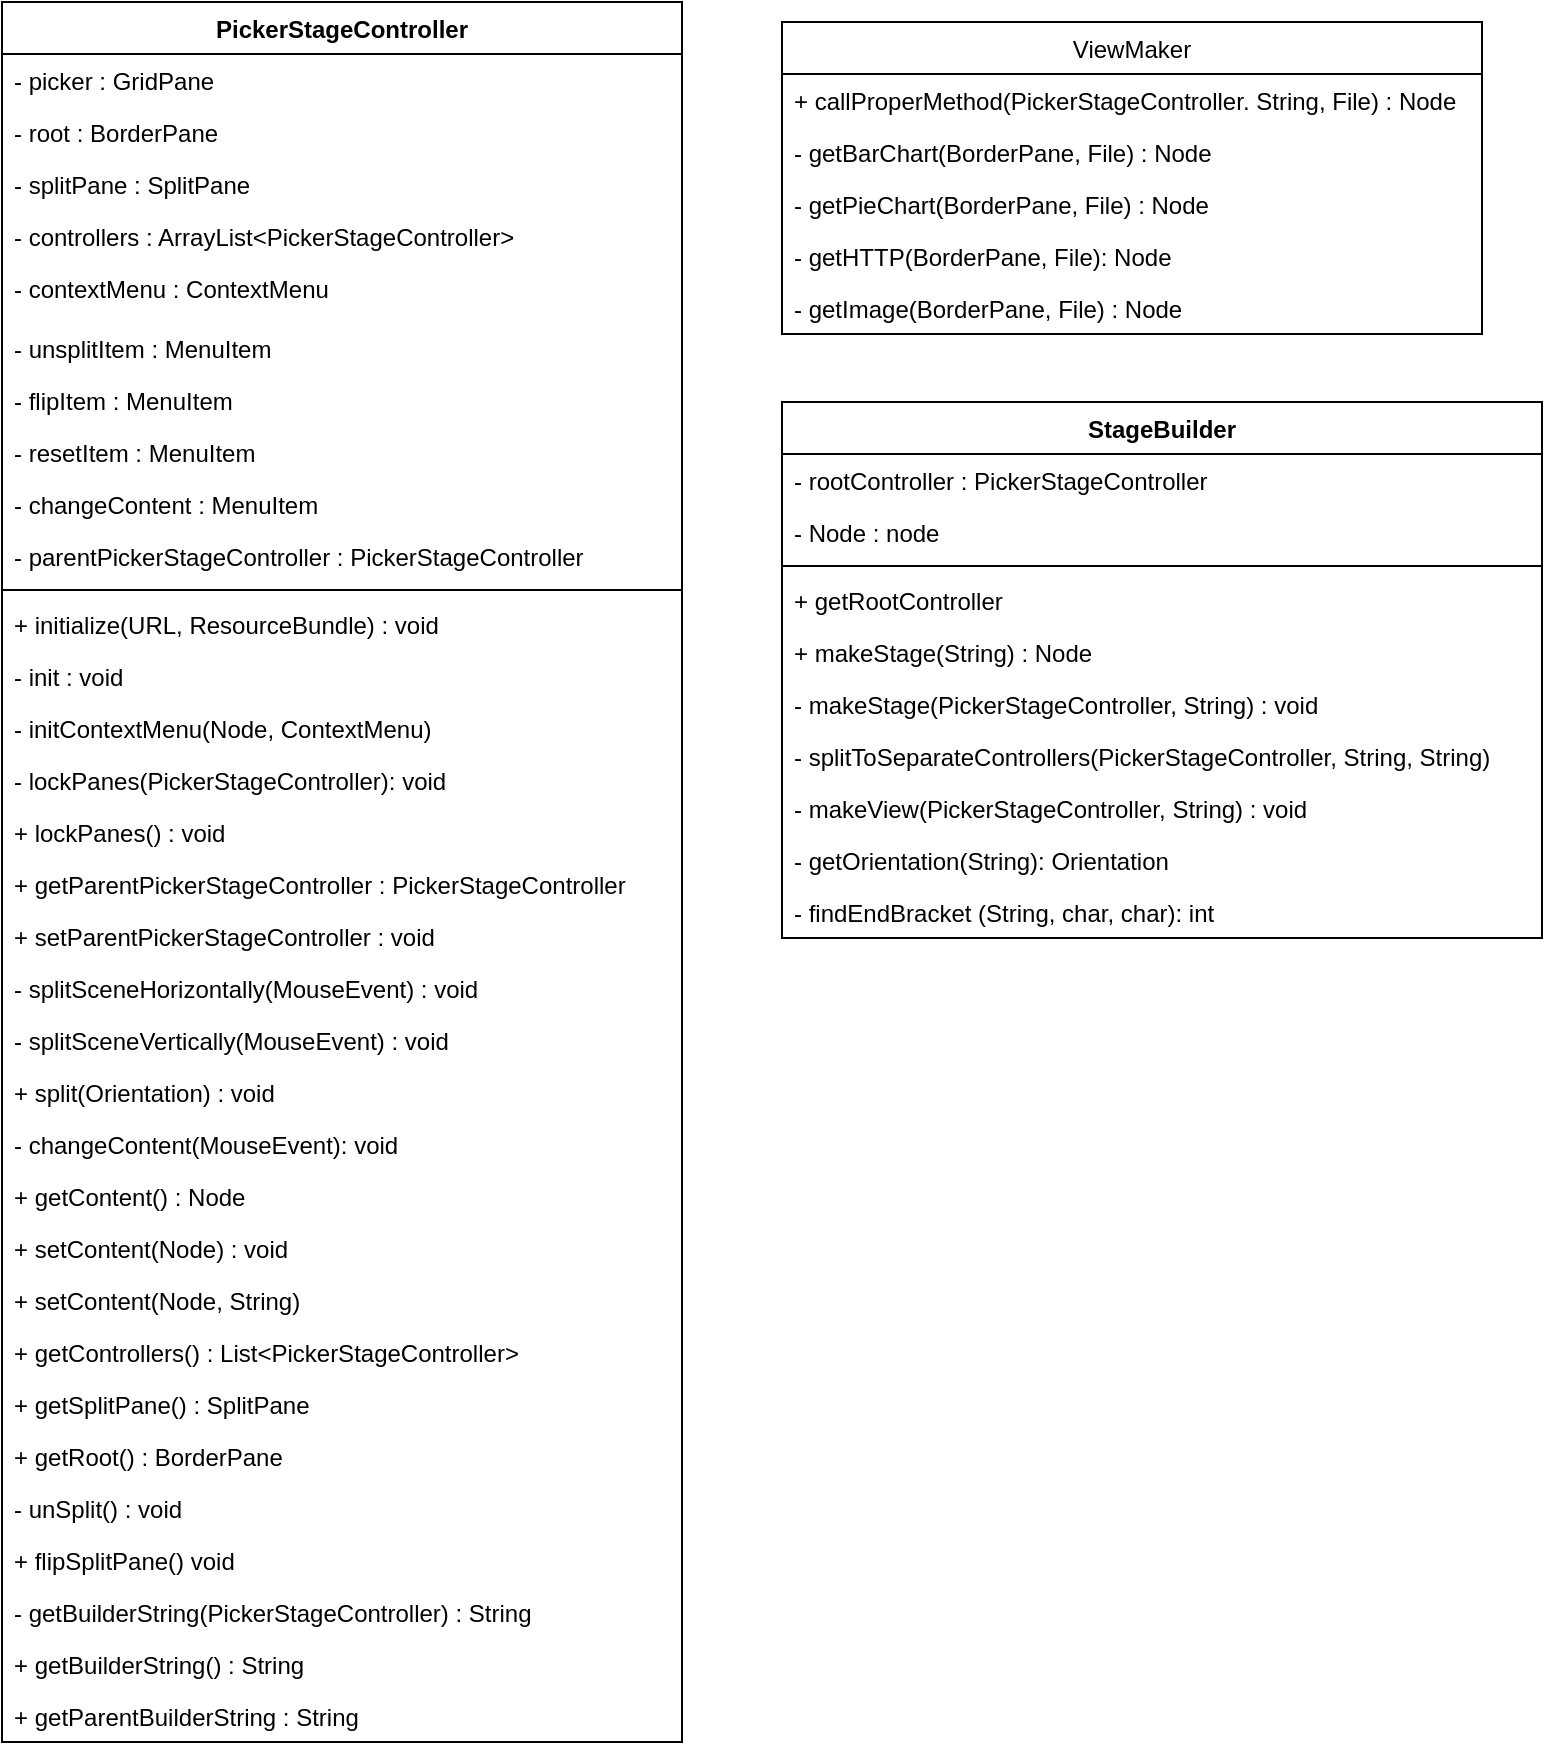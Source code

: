 <mxfile version="14.6.13" type="device" pages="8"><diagram id="QPhcadtyMoJexR63UByi" name="UML"><mxGraphModel dx="2302" dy="1132" grid="1" gridSize="10" guides="1" tooltips="1" connect="1" arrows="1" fold="1" page="1" pageScale="1" pageWidth="827" pageHeight="1169" math="0" shadow="0"><root><mxCell id="0"/><mxCell id="1" parent="0"/><mxCell id="DLN0Gk3FeMTDgi-i5HfM-1" value="PickerStageController" style="swimlane;fontStyle=1;align=center;verticalAlign=top;childLayout=stackLayout;horizontal=1;startSize=26;horizontalStack=0;resizeParent=1;resizeParentMax=0;resizeLast=0;collapsible=1;marginBottom=0;" parent="1" vertex="1"><mxGeometry x="40" y="50" width="340" height="870" as="geometry"/></mxCell><mxCell id="DLN0Gk3FeMTDgi-i5HfM-2" value="- picker : GridPane&#10;" style="text;strokeColor=none;fillColor=none;align=left;verticalAlign=top;spacingLeft=4;spacingRight=4;overflow=hidden;rotatable=0;points=[[0,0.5],[1,0.5]];portConstraint=eastwest;" parent="DLN0Gk3FeMTDgi-i5HfM-1" vertex="1"><mxGeometry y="26" width="340" height="26" as="geometry"/></mxCell><mxCell id="DLN0Gk3FeMTDgi-i5HfM-5" value="- root : BorderPane" style="text;strokeColor=none;fillColor=none;align=left;verticalAlign=top;spacingLeft=4;spacingRight=4;overflow=hidden;rotatable=0;points=[[0,0.5],[1,0.5]];portConstraint=eastwest;" parent="DLN0Gk3FeMTDgi-i5HfM-1" vertex="1"><mxGeometry y="52" width="340" height="26" as="geometry"/></mxCell><mxCell id="DLN0Gk3FeMTDgi-i5HfM-8" value="- splitPane : SplitPane" style="text;strokeColor=none;fillColor=none;align=left;verticalAlign=top;spacingLeft=4;spacingRight=4;overflow=hidden;rotatable=0;points=[[0,0.5],[1,0.5]];portConstraint=eastwest;" parent="DLN0Gk3FeMTDgi-i5HfM-1" vertex="1"><mxGeometry y="78" width="340" height="26" as="geometry"/></mxCell><mxCell id="DLN0Gk3FeMTDgi-i5HfM-9" value="- controllers : ArrayList&lt;PickerStageController&gt;" style="text;strokeColor=none;fillColor=none;align=left;verticalAlign=top;spacingLeft=4;spacingRight=4;overflow=hidden;rotatable=0;points=[[0,0.5],[1,0.5]];portConstraint=eastwest;" parent="DLN0Gk3FeMTDgi-i5HfM-1" vertex="1"><mxGeometry y="104" width="340" height="26" as="geometry"/></mxCell><mxCell id="DLN0Gk3FeMTDgi-i5HfM-10" value="- contextMenu : ContextMenu" style="text;strokeColor=none;fillColor=none;align=left;verticalAlign=top;spacingLeft=4;spacingRight=4;overflow=hidden;rotatable=0;points=[[0,0.5],[1,0.5]];portConstraint=eastwest;" parent="DLN0Gk3FeMTDgi-i5HfM-1" vertex="1"><mxGeometry y="130" width="340" height="30" as="geometry"/></mxCell><mxCell id="DLN0Gk3FeMTDgi-i5HfM-11" value="- unsplitItem : MenuItem" style="text;strokeColor=none;fillColor=none;align=left;verticalAlign=top;spacingLeft=4;spacingRight=4;overflow=hidden;rotatable=0;points=[[0,0.5],[1,0.5]];portConstraint=eastwest;" parent="DLN0Gk3FeMTDgi-i5HfM-1" vertex="1"><mxGeometry y="160" width="340" height="26" as="geometry"/></mxCell><mxCell id="DLN0Gk3FeMTDgi-i5HfM-12" value="- flipItem : MenuItem" style="text;strokeColor=none;fillColor=none;align=left;verticalAlign=top;spacingLeft=4;spacingRight=4;overflow=hidden;rotatable=0;points=[[0,0.5],[1,0.5]];portConstraint=eastwest;" parent="DLN0Gk3FeMTDgi-i5HfM-1" vertex="1"><mxGeometry y="186" width="340" height="26" as="geometry"/></mxCell><mxCell id="hn6cPTetp7DZcls7_VDu-1" value="- resetItem : MenuItem" style="text;strokeColor=none;fillColor=none;align=left;verticalAlign=top;spacingLeft=4;spacingRight=4;overflow=hidden;rotatable=0;points=[[0,0.5],[1,0.5]];portConstraint=eastwest;" parent="DLN0Gk3FeMTDgi-i5HfM-1" vertex="1"><mxGeometry y="212" width="340" height="26" as="geometry"/></mxCell><mxCell id="hn6cPTetp7DZcls7_VDu-2" value="- changeContent : MenuItem" style="text;strokeColor=none;fillColor=none;align=left;verticalAlign=top;spacingLeft=4;spacingRight=4;overflow=hidden;rotatable=0;points=[[0,0.5],[1,0.5]];portConstraint=eastwest;" parent="DLN0Gk3FeMTDgi-i5HfM-1" vertex="1"><mxGeometry y="238" width="340" height="26" as="geometry"/></mxCell><mxCell id="DLN0Gk3FeMTDgi-i5HfM-13" value="- parentPickerStageController : PickerStageController" style="text;strokeColor=none;fillColor=none;align=left;verticalAlign=top;spacingLeft=4;spacingRight=4;overflow=hidden;rotatable=0;points=[[0,0.5],[1,0.5]];portConstraint=eastwest;" parent="DLN0Gk3FeMTDgi-i5HfM-1" vertex="1"><mxGeometry y="264" width="340" height="26" as="geometry"/></mxCell><mxCell id="DLN0Gk3FeMTDgi-i5HfM-3" value="" style="line;strokeWidth=1;fillColor=none;align=left;verticalAlign=middle;spacingTop=-1;spacingLeft=3;spacingRight=3;rotatable=0;labelPosition=right;points=[];portConstraint=eastwest;" parent="DLN0Gk3FeMTDgi-i5HfM-1" vertex="1"><mxGeometry y="290" width="340" height="8" as="geometry"/></mxCell><mxCell id="DLN0Gk3FeMTDgi-i5HfM-4" value="+ initialize(URL, ResourceBundle) : void" style="text;strokeColor=none;fillColor=none;align=left;verticalAlign=top;spacingLeft=4;spacingRight=4;overflow=hidden;rotatable=0;points=[[0,0.5],[1,0.5]];portConstraint=eastwest;" parent="DLN0Gk3FeMTDgi-i5HfM-1" vertex="1"><mxGeometry y="298" width="340" height="26" as="geometry"/></mxCell><mxCell id="DLN0Gk3FeMTDgi-i5HfM-14" value="- init : void" style="text;strokeColor=none;fillColor=none;align=left;verticalAlign=top;spacingLeft=4;spacingRight=4;overflow=hidden;rotatable=0;points=[[0,0.5],[1,0.5]];portConstraint=eastwest;" parent="DLN0Gk3FeMTDgi-i5HfM-1" vertex="1"><mxGeometry y="324" width="340" height="26" as="geometry"/></mxCell><mxCell id="hn6cPTetp7DZcls7_VDu-3" value="- initContextMenu(Node, ContextMenu)" style="text;strokeColor=none;fillColor=none;align=left;verticalAlign=top;spacingLeft=4;spacingRight=4;overflow=hidden;rotatable=0;points=[[0,0.5],[1,0.5]];portConstraint=eastwest;" parent="DLN0Gk3FeMTDgi-i5HfM-1" vertex="1"><mxGeometry y="350" width="340" height="26" as="geometry"/></mxCell><mxCell id="DLN0Gk3FeMTDgi-i5HfM-16" value="- lockPanes(PickerStageController): void" style="text;strokeColor=none;fillColor=none;align=left;verticalAlign=top;spacingLeft=4;spacingRight=4;overflow=hidden;rotatable=0;points=[[0,0.5],[1,0.5]];portConstraint=eastwest;" parent="DLN0Gk3FeMTDgi-i5HfM-1" vertex="1"><mxGeometry y="376" width="340" height="26" as="geometry"/></mxCell><mxCell id="DLN0Gk3FeMTDgi-i5HfM-22" value="+ lockPanes() : void" style="text;strokeColor=none;fillColor=none;align=left;verticalAlign=top;spacingLeft=4;spacingRight=4;overflow=hidden;rotatable=0;points=[[0,0.5],[1,0.5]];portConstraint=eastwest;" parent="DLN0Gk3FeMTDgi-i5HfM-1" vertex="1"><mxGeometry y="402" width="340" height="26" as="geometry"/></mxCell><mxCell id="DLN0Gk3FeMTDgi-i5HfM-15" value="+ getParentPickerStageController : PickerStageController" style="text;strokeColor=none;fillColor=none;align=left;verticalAlign=top;spacingLeft=4;spacingRight=4;overflow=hidden;rotatable=0;points=[[0,0.5],[1,0.5]];portConstraint=eastwest;" parent="DLN0Gk3FeMTDgi-i5HfM-1" vertex="1"><mxGeometry y="428" width="340" height="26" as="geometry"/></mxCell><mxCell id="hn6cPTetp7DZcls7_VDu-4" value="+ setParentPickerStageController : void" style="text;strokeColor=none;fillColor=none;align=left;verticalAlign=top;spacingLeft=4;spacingRight=4;overflow=hidden;rotatable=0;points=[[0,0.5],[1,0.5]];portConstraint=eastwest;" parent="DLN0Gk3FeMTDgi-i5HfM-1" vertex="1"><mxGeometry y="454" width="340" height="26" as="geometry"/></mxCell><mxCell id="DLN0Gk3FeMTDgi-i5HfM-17" value="- splitSceneHorizontally(MouseEvent) : void" style="text;strokeColor=none;fillColor=none;align=left;verticalAlign=top;spacingLeft=4;spacingRight=4;overflow=hidden;rotatable=0;points=[[0,0.5],[1,0.5]];portConstraint=eastwest;" parent="DLN0Gk3FeMTDgi-i5HfM-1" vertex="1"><mxGeometry y="480" width="340" height="26" as="geometry"/></mxCell><mxCell id="DLN0Gk3FeMTDgi-i5HfM-18" value="- splitSceneVertically(MouseEvent) : void" style="text;strokeColor=none;fillColor=none;align=left;verticalAlign=top;spacingLeft=4;spacingRight=4;overflow=hidden;rotatable=0;points=[[0,0.5],[1,0.5]];portConstraint=eastwest;" parent="DLN0Gk3FeMTDgi-i5HfM-1" vertex="1"><mxGeometry y="506" width="340" height="26" as="geometry"/></mxCell><mxCell id="DLN0Gk3FeMTDgi-i5HfM-19" value="+ split(Orientation) : void" style="text;strokeColor=none;fillColor=none;align=left;verticalAlign=top;spacingLeft=4;spacingRight=4;overflow=hidden;rotatable=0;points=[[0,0.5],[1,0.5]];portConstraint=eastwest;" parent="DLN0Gk3FeMTDgi-i5HfM-1" vertex="1"><mxGeometry y="532" width="340" height="26" as="geometry"/></mxCell><mxCell id="DLN0Gk3FeMTDgi-i5HfM-20" value="- changeContent(MouseEvent): void" style="text;strokeColor=none;fillColor=none;align=left;verticalAlign=top;spacingLeft=4;spacingRight=4;overflow=hidden;rotatable=0;points=[[0,0.5],[1,0.5]];portConstraint=eastwest;" parent="DLN0Gk3FeMTDgi-i5HfM-1" vertex="1"><mxGeometry y="558" width="340" height="26" as="geometry"/></mxCell><mxCell id="DLN0Gk3FeMTDgi-i5HfM-21" value="+ getContent() : Node" style="text;strokeColor=none;fillColor=none;align=left;verticalAlign=top;spacingLeft=4;spacingRight=4;overflow=hidden;rotatable=0;points=[[0,0.5],[1,0.5]];portConstraint=eastwest;" parent="DLN0Gk3FeMTDgi-i5HfM-1" vertex="1"><mxGeometry y="584" width="340" height="26" as="geometry"/></mxCell><mxCell id="DLN0Gk3FeMTDgi-i5HfM-23" value="+ setContent(Node) : void" style="text;strokeColor=none;fillColor=none;align=left;verticalAlign=top;spacingLeft=4;spacingRight=4;overflow=hidden;rotatable=0;points=[[0,0.5],[1,0.5]];portConstraint=eastwest;" parent="DLN0Gk3FeMTDgi-i5HfM-1" vertex="1"><mxGeometry y="610" width="340" height="26" as="geometry"/></mxCell><mxCell id="hn6cPTetp7DZcls7_VDu-5" value="+ setContent(Node, String)" style="text;strokeColor=none;fillColor=none;align=left;verticalAlign=top;spacingLeft=4;spacingRight=4;overflow=hidden;rotatable=0;points=[[0,0.5],[1,0.5]];portConstraint=eastwest;" parent="DLN0Gk3FeMTDgi-i5HfM-1" vertex="1"><mxGeometry y="636" width="340" height="26" as="geometry"/></mxCell><mxCell id="DLN0Gk3FeMTDgi-i5HfM-24" value="+ getControllers() : List&lt;PickerStageController&gt;" style="text;strokeColor=none;fillColor=none;align=left;verticalAlign=top;spacingLeft=4;spacingRight=4;overflow=hidden;rotatable=0;points=[[0,0.5],[1,0.5]];portConstraint=eastwest;" parent="DLN0Gk3FeMTDgi-i5HfM-1" vertex="1"><mxGeometry y="662" width="340" height="26" as="geometry"/></mxCell><mxCell id="DLN0Gk3FeMTDgi-i5HfM-25" value="+ getSplitPane() : SplitPane" style="text;strokeColor=none;fillColor=none;align=left;verticalAlign=top;spacingLeft=4;spacingRight=4;overflow=hidden;rotatable=0;points=[[0,0.5],[1,0.5]];portConstraint=eastwest;" parent="DLN0Gk3FeMTDgi-i5HfM-1" vertex="1"><mxGeometry y="688" width="340" height="26" as="geometry"/></mxCell><mxCell id="DLN0Gk3FeMTDgi-i5HfM-26" value="+ getRoot() : BorderPane" style="text;strokeColor=none;fillColor=none;align=left;verticalAlign=top;spacingLeft=4;spacingRight=4;overflow=hidden;rotatable=0;points=[[0,0.5],[1,0.5]];portConstraint=eastwest;" parent="DLN0Gk3FeMTDgi-i5HfM-1" vertex="1"><mxGeometry y="714" width="340" height="26" as="geometry"/></mxCell><mxCell id="DLN0Gk3FeMTDgi-i5HfM-27" value="- unSplit() : void" style="text;strokeColor=none;fillColor=none;align=left;verticalAlign=top;spacingLeft=4;spacingRight=4;overflow=hidden;rotatable=0;points=[[0,0.5],[1,0.5]];portConstraint=eastwest;" parent="DLN0Gk3FeMTDgi-i5HfM-1" vertex="1"><mxGeometry y="740" width="340" height="26" as="geometry"/></mxCell><mxCell id="DLN0Gk3FeMTDgi-i5HfM-28" value="+ flipSplitPane() void" style="text;strokeColor=none;fillColor=none;align=left;verticalAlign=top;spacingLeft=4;spacingRight=4;overflow=hidden;rotatable=0;points=[[0,0.5],[1,0.5]];portConstraint=eastwest;" parent="DLN0Gk3FeMTDgi-i5HfM-1" vertex="1"><mxGeometry y="766" width="340" height="26" as="geometry"/></mxCell><mxCell id="DLN0Gk3FeMTDgi-i5HfM-29" value="- getBuilderString(PickerStageController) : String" style="text;strokeColor=none;fillColor=none;align=left;verticalAlign=top;spacingLeft=4;spacingRight=4;overflow=hidden;rotatable=0;points=[[0,0.5],[1,0.5]];portConstraint=eastwest;" parent="DLN0Gk3FeMTDgi-i5HfM-1" vertex="1"><mxGeometry y="792" width="340" height="26" as="geometry"/></mxCell><mxCell id="DLN0Gk3FeMTDgi-i5HfM-30" value="+ getBuilderString() : String" style="text;strokeColor=none;fillColor=none;align=left;verticalAlign=top;spacingLeft=4;spacingRight=4;overflow=hidden;rotatable=0;points=[[0,0.5],[1,0.5]];portConstraint=eastwest;" parent="DLN0Gk3FeMTDgi-i5HfM-1" vertex="1"><mxGeometry y="818" width="340" height="26" as="geometry"/></mxCell><mxCell id="DLN0Gk3FeMTDgi-i5HfM-31" value="+ getParentBuilderString : String" style="text;strokeColor=none;fillColor=none;align=left;verticalAlign=top;spacingLeft=4;spacingRight=4;overflow=hidden;rotatable=0;points=[[0,0.5],[1,0.5]];portConstraint=eastwest;" parent="DLN0Gk3FeMTDgi-i5HfM-1" vertex="1"><mxGeometry y="844" width="340" height="26" as="geometry"/></mxCell><mxCell id="DLN0Gk3FeMTDgi-i5HfM-32" value="ViewMaker" style="swimlane;fontStyle=0;childLayout=stackLayout;horizontal=1;startSize=26;fillColor=none;horizontalStack=0;resizeParent=1;resizeParentMax=0;resizeLast=0;collapsible=1;marginBottom=0;" parent="1" vertex="1"><mxGeometry x="430" y="60" width="350" height="156" as="geometry"/></mxCell><mxCell id="DLN0Gk3FeMTDgi-i5HfM-33" value="+ callProperMethod(PickerStageController. String, File) : Node" style="text;strokeColor=none;fillColor=none;align=left;verticalAlign=top;spacingLeft=4;spacingRight=4;overflow=hidden;rotatable=0;points=[[0,0.5],[1,0.5]];portConstraint=eastwest;" parent="DLN0Gk3FeMTDgi-i5HfM-32" vertex="1"><mxGeometry y="26" width="350" height="26" as="geometry"/></mxCell><mxCell id="DLN0Gk3FeMTDgi-i5HfM-35" value="- getBarChart(BorderPane, File) : Node" style="text;strokeColor=none;fillColor=none;align=left;verticalAlign=top;spacingLeft=4;spacingRight=4;overflow=hidden;rotatable=0;points=[[0,0.5],[1,0.5]];portConstraint=eastwest;" parent="DLN0Gk3FeMTDgi-i5HfM-32" vertex="1"><mxGeometry y="52" width="350" height="26" as="geometry"/></mxCell><mxCell id="DLN0Gk3FeMTDgi-i5HfM-34" value="- getPieChart(BorderPane, File) : Node" style="text;strokeColor=none;fillColor=none;align=left;verticalAlign=top;spacingLeft=4;spacingRight=4;overflow=hidden;rotatable=0;points=[[0,0.5],[1,0.5]];portConstraint=eastwest;" parent="DLN0Gk3FeMTDgi-i5HfM-32" vertex="1"><mxGeometry y="78" width="350" height="26" as="geometry"/></mxCell><mxCell id="DLN0Gk3FeMTDgi-i5HfM-36" value="- getHTTP(BorderPane, File): Node" style="text;strokeColor=none;fillColor=none;align=left;verticalAlign=top;spacingLeft=4;spacingRight=4;overflow=hidden;rotatable=0;points=[[0,0.5],[1,0.5]];portConstraint=eastwest;" parent="DLN0Gk3FeMTDgi-i5HfM-32" vertex="1"><mxGeometry y="104" width="350" height="26" as="geometry"/></mxCell><mxCell id="DLN0Gk3FeMTDgi-i5HfM-37" value="- getImage(BorderPane, File) : Node" style="text;strokeColor=none;fillColor=none;align=left;verticalAlign=top;spacingLeft=4;spacingRight=4;overflow=hidden;rotatable=0;points=[[0,0.5],[1,0.5]];portConstraint=eastwest;" parent="DLN0Gk3FeMTDgi-i5HfM-32" vertex="1"><mxGeometry y="130" width="350" height="26" as="geometry"/></mxCell><mxCell id="DLN0Gk3FeMTDgi-i5HfM-38" value="StageBuilder" style="swimlane;fontStyle=1;align=center;verticalAlign=top;childLayout=stackLayout;horizontal=1;startSize=26;horizontalStack=0;resizeParent=1;resizeParentMax=0;resizeLast=0;collapsible=1;marginBottom=0;" parent="1" vertex="1"><mxGeometry x="430" y="250" width="380" height="268" as="geometry"/></mxCell><mxCell id="DLN0Gk3FeMTDgi-i5HfM-41" value="- rootController : PickerStageController" style="text;strokeColor=none;fillColor=none;align=left;verticalAlign=top;spacingLeft=4;spacingRight=4;overflow=hidden;rotatable=0;points=[[0,0.5],[1,0.5]];portConstraint=eastwest;" parent="DLN0Gk3FeMTDgi-i5HfM-38" vertex="1"><mxGeometry y="26" width="380" height="26" as="geometry"/></mxCell><mxCell id="DLN0Gk3FeMTDgi-i5HfM-47" value="- Node : node" style="text;strokeColor=none;fillColor=none;align=left;verticalAlign=top;spacingLeft=4;spacingRight=4;overflow=hidden;rotatable=0;points=[[0,0.5],[1,0.5]];portConstraint=eastwest;" parent="DLN0Gk3FeMTDgi-i5HfM-38" vertex="1"><mxGeometry y="52" width="380" height="26" as="geometry"/></mxCell><mxCell id="DLN0Gk3FeMTDgi-i5HfM-40" value="" style="line;strokeWidth=1;fillColor=none;align=left;verticalAlign=middle;spacingTop=-1;spacingLeft=3;spacingRight=3;rotatable=0;labelPosition=right;points=[];portConstraint=eastwest;" parent="DLN0Gk3FeMTDgi-i5HfM-38" vertex="1"><mxGeometry y="78" width="380" height="8" as="geometry"/></mxCell><mxCell id="DLN0Gk3FeMTDgi-i5HfM-39" value="+ getRootController" style="text;strokeColor=none;fillColor=none;align=left;verticalAlign=top;spacingLeft=4;spacingRight=4;overflow=hidden;rotatable=0;points=[[0,0.5],[1,0.5]];portConstraint=eastwest;" parent="DLN0Gk3FeMTDgi-i5HfM-38" vertex="1"><mxGeometry y="86" width="380" height="26" as="geometry"/></mxCell><mxCell id="DLN0Gk3FeMTDgi-i5HfM-42" value="+ makeStage(String) : Node" style="text;strokeColor=none;fillColor=none;align=left;verticalAlign=top;spacingLeft=4;spacingRight=4;overflow=hidden;rotatable=0;points=[[0,0.5],[1,0.5]];portConstraint=eastwest;" parent="DLN0Gk3FeMTDgi-i5HfM-38" vertex="1"><mxGeometry y="112" width="380" height="26" as="geometry"/></mxCell><mxCell id="DLN0Gk3FeMTDgi-i5HfM-43" value="- makeStage(PickerStageController, String) : void" style="text;strokeColor=none;fillColor=none;align=left;verticalAlign=top;spacingLeft=4;spacingRight=4;overflow=hidden;rotatable=0;points=[[0,0.5],[1,0.5]];portConstraint=eastwest;" parent="DLN0Gk3FeMTDgi-i5HfM-38" vertex="1"><mxGeometry y="138" width="380" height="26" as="geometry"/></mxCell><mxCell id="DLN0Gk3FeMTDgi-i5HfM-48" value="- splitToSeparateControllers(PickerStageController, String, String)" style="text;strokeColor=none;fillColor=none;align=left;verticalAlign=top;spacingLeft=4;spacingRight=4;overflow=hidden;rotatable=0;points=[[0,0.5],[1,0.5]];portConstraint=eastwest;" parent="DLN0Gk3FeMTDgi-i5HfM-38" vertex="1"><mxGeometry y="164" width="380" height="26" as="geometry"/></mxCell><mxCell id="DLN0Gk3FeMTDgi-i5HfM-44" value="- makeView(PickerStageController, String) : void" style="text;strokeColor=none;fillColor=none;align=left;verticalAlign=top;spacingLeft=4;spacingRight=4;overflow=hidden;rotatable=0;points=[[0,0.5],[1,0.5]];portConstraint=eastwest;" parent="DLN0Gk3FeMTDgi-i5HfM-38" vertex="1"><mxGeometry y="190" width="380" height="26" as="geometry"/></mxCell><mxCell id="DLN0Gk3FeMTDgi-i5HfM-45" value="- getOrientation(String): Orientation" style="text;strokeColor=none;fillColor=none;align=left;verticalAlign=top;spacingLeft=4;spacingRight=4;overflow=hidden;rotatable=0;points=[[0,0.5],[1,0.5]];portConstraint=eastwest;" parent="DLN0Gk3FeMTDgi-i5HfM-38" vertex="1"><mxGeometry y="216" width="380" height="26" as="geometry"/></mxCell><mxCell id="DLN0Gk3FeMTDgi-i5HfM-46" value="- findEndBracket (String, char, char): int" style="text;strokeColor=none;fillColor=none;align=left;verticalAlign=top;spacingLeft=4;spacingRight=4;overflow=hidden;rotatable=0;points=[[0,0.5],[1,0.5]];portConstraint=eastwest;" parent="DLN0Gk3FeMTDgi-i5HfM-38" vertex="1"><mxGeometry y="242" width="380" height="26" as="geometry"/></mxCell></root></mxGraphModel></diagram><diagram id="3JBA9DRMRHZtNfGdX1jS" name="Split"><mxGraphModel dx="2302" dy="1166" grid="1" gridSize="10" guides="1" tooltips="1" connect="1" arrows="1" fold="1" page="1" pageScale="1" pageWidth="827" pageHeight="1169" math="0" shadow="0"><root><mxCell id="rma9LqMbK0Ldxl2g6vFM-0"/><mxCell id="rma9LqMbK0Ldxl2g6vFM-1" parent="rma9LqMbK0Ldxl2g6vFM-0"/><mxCell id="Mmja7WYKnE1rDqYifejD-13" value="" style="ellipse;html=1;shape=startState;fillColor=#000000;strokeColor=#ff0000;" parent="rma9LqMbK0Ldxl2g6vFM-1" vertex="1"><mxGeometry x="150" y="70" width="30" height="30" as="geometry"/></mxCell><mxCell id="Mmja7WYKnE1rDqYifejD-14" value="" style="edgeStyle=orthogonalEdgeStyle;html=1;verticalAlign=bottom;endArrow=open;endSize=8;strokeColor=#ff0000;" parent="rma9LqMbK0Ldxl2g6vFM-1" source="Mmja7WYKnE1rDqYifejD-15" edge="1"><mxGeometry relative="1" as="geometry"><mxPoint x="165" y="160" as="targetPoint"/></mxGeometry></mxCell><mxCell id="Mmja7WYKnE1rDqYifejD-16" value="" style="edgeStyle=orthogonalEdgeStyle;html=1;verticalAlign=bottom;endArrow=open;endSize=8;strokeColor=#ff0000;entryX=0.5;entryY=0;entryDx=0;entryDy=0;" parent="rma9LqMbK0Ldxl2g6vFM-1" source="Mmja7WYKnE1rDqYifejD-15" target="Mmja7WYKnE1rDqYifejD-20" edge="1"><mxGeometry relative="1" as="geometry"><mxPoint x="165" y="260" as="targetPoint"/></mxGeometry></mxCell><mxCell id="Mmja7WYKnE1rDqYifejD-20" value="SplitPane::SetOrientation" style="rounded=1;whiteSpace=wrap;html=1;arcSize=40;fontColor=#000000;fillColor=#ffffc0;strokeColor=#ff0000;" parent="rma9LqMbK0Ldxl2g6vFM-1" vertex="1"><mxGeometry x="87.5" y="200" width="155" height="30" as="geometry"/></mxCell><mxCell id="Mmja7WYKnE1rDqYifejD-21" value="" style="edgeStyle=orthogonalEdgeStyle;html=1;verticalAlign=bottom;endArrow=open;endSize=8;strokeColor=#ff0000;entryX=0.5;entryY=0;entryDx=0;entryDy=0;" parent="rma9LqMbK0Ldxl2g6vFM-1" source="Mmja7WYKnE1rDqYifejD-20" target="Mmja7WYKnE1rDqYifejD-24" edge="1"><mxGeometry relative="1" as="geometry"><mxPoint x="165" y="360" as="targetPoint"/></mxGeometry></mxCell><mxCell id="Mmja7WYKnE1rDqYifejD-24" value="FXMLLoader::load&lt;br&gt;SplitPane.getItems::add&lt;br&gt;List&amp;lt;PickerStageController&amp;gt;::add" style="rounded=1;whiteSpace=wrap;html=1;arcSize=40;fontColor=#000000;fillColor=#ffffc0;strokeColor=#ff0000;" parent="rma9LqMbK0Ldxl2g6vFM-1" vertex="1"><mxGeometry x="32.5" y="270" width="265" height="60" as="geometry"/></mxCell><mxCell id="Mmja7WYKnE1rDqYifejD-25" value="" style="edgeStyle=orthogonalEdgeStyle;html=1;verticalAlign=bottom;endArrow=open;endSize=8;strokeColor=#ff0000;entryX=0.5;entryY=0;entryDx=0;entryDy=0;exitX=0.5;exitY=1;exitDx=0;exitDy=0;" parent="rma9LqMbK0Ldxl2g6vFM-1" source="Mmja7WYKnE1rDqYifejD-24" target="Mmja7WYKnE1rDqYifejD-30" edge="1"><mxGeometry relative="1" as="geometry"><mxPoint x="238" y="420" as="sourcePoint"/><Array as="points"/></mxGeometry></mxCell><mxCell id="Mmja7WYKnE1rDqYifejD-30" value="&amp;nbsp;List has two PickerStages" style="rhombus;whiteSpace=wrap;html=1;fillColor=#ffffc0;strokeColor=#ff0000;" parent="rma9LqMbK0Ldxl2g6vFM-1" vertex="1"><mxGeometry x="112.5" y="380" width="105" height="70" as="geometry"/></mxCell><mxCell id="Mmja7WYKnE1rDqYifejD-31" value="no" style="edgeStyle=orthogonalEdgeStyle;html=1;align=left;verticalAlign=bottom;endArrow=open;endSize=8;strokeColor=#ff0000;entryX=1;entryY=0.5;entryDx=0;entryDy=0;exitX=1;exitY=0.5;exitDx=0;exitDy=0;" parent="rma9LqMbK0Ldxl2g6vFM-1" source="Mmja7WYKnE1rDqYifejD-30" target="Mmja7WYKnE1rDqYifejD-24" edge="1"><mxGeometry x="-1" relative="1" as="geometry"><mxPoint x="380" y="520" as="targetPoint"/><Array as="points"><mxPoint x="340" y="415"/><mxPoint x="340" y="300"/></Array></mxGeometry></mxCell><mxCell id="Mmja7WYKnE1rDqYifejD-32" value="yes" style="edgeStyle=orthogonalEdgeStyle;html=1;align=left;verticalAlign=top;endArrow=open;endSize=8;strokeColor=#ff0000;exitX=0.5;exitY=1;exitDx=0;exitDy=0;entryX=0.5;entryY=0;entryDx=0;entryDy=0;" parent="rma9LqMbK0Ldxl2g6vFM-1" source="Mmja7WYKnE1rDqYifejD-30" target="Mmja7WYKnE1rDqYifejD-35" edge="1"><mxGeometry x="-1" relative="1" as="geometry"><mxPoint x="390" y="550" as="targetPoint"/><mxPoint x="340" y="600" as="sourcePoint"/><Array as="points"/></mxGeometry></mxCell><mxCell id="Mmja7WYKnE1rDqYifejD-35" value="PickerStageController::setContent" style="rounded=1;whiteSpace=wrap;html=1;arcSize=40;fontColor=#000000;fillColor=#ffffc0;strokeColor=#ff0000;" parent="rma9LqMbK0Ldxl2g6vFM-1" vertex="1"><mxGeometry x="63.75" y="490" width="202.5" height="40" as="geometry"/></mxCell><mxCell id="Mmja7WYKnE1rDqYifejD-36" value="" style="edgeStyle=orthogonalEdgeStyle;html=1;verticalAlign=bottom;endArrow=open;endSize=8;strokeColor=#ff0000;" parent="rma9LqMbK0Ldxl2g6vFM-1" source="Mmja7WYKnE1rDqYifejD-35" target="Mmja7WYKnE1rDqYifejD-37" edge="1"><mxGeometry relative="1" as="geometry"><mxPoint x="238" y="700" as="targetPoint"/></mxGeometry></mxCell><mxCell id="Mmja7WYKnE1rDqYifejD-37" value="" style="ellipse;html=1;shape=endState;fillColor=#000000;strokeColor=#ff0000;" parent="rma9LqMbK0Ldxl2g6vFM-1" vertex="1"><mxGeometry x="150" y="570" width="30" height="30" as="geometry"/></mxCell><mxCell id="Mmja7WYKnE1rDqYifejD-15" value="Split(Orientation)" style="rounded=1;whiteSpace=wrap;html=1;arcSize=40;fontColor=#000000;fillColor=#ffffc0;strokeColor=#ff0000;" parent="rma9LqMbK0Ldxl2g6vFM-1" vertex="1"><mxGeometry x="105" y="130" width="120" height="40" as="geometry"/></mxCell><mxCell id="Mmja7WYKnE1rDqYifejD-38" value="" style="edgeStyle=orthogonalEdgeStyle;html=1;verticalAlign=bottom;endArrow=open;endSize=8;strokeColor=#ff0000;" parent="rma9LqMbK0Ldxl2g6vFM-1" source="Mmja7WYKnE1rDqYifejD-13" target="Mmja7WYKnE1rDqYifejD-15" edge="1"><mxGeometry relative="1" as="geometry"><mxPoint x="165" y="160" as="targetPoint"/><mxPoint x="165" y="100" as="sourcePoint"/></mxGeometry></mxCell></root></mxGraphModel></diagram><diagram id="vRudEqwSGCY7C5n-Crlk" name="getBuilderString"><mxGraphModel dx="1096" dy="534" grid="1" gridSize="10" guides="1" tooltips="1" connect="1" arrows="1" fold="1" page="1" pageScale="1" pageWidth="827" pageHeight="1169" math="0" shadow="0"><root><mxCell id="sAhTZBkxeQKBjv1kabT5-0"/><mxCell id="sAhTZBkxeQKBjv1kabT5-1" parent="sAhTZBkxeQKBjv1kabT5-0"/><mxCell id="sAhTZBkxeQKBjv1kabT5-2" value="" style="ellipse;html=1;shape=startState;fillColor=#000000;strokeColor=#ff0000;" parent="sAhTZBkxeQKBjv1kabT5-1" vertex="1"><mxGeometry x="104.38" y="40" width="30" height="30" as="geometry"/></mxCell><mxCell id="sAhTZBkxeQKBjv1kabT5-3" value="" style="edgeStyle=orthogonalEdgeStyle;html=1;verticalAlign=bottom;endArrow=open;endSize=8;strokeColor=#ff0000;entryX=0.5;entryY=0;entryDx=0;entryDy=0;" parent="sAhTZBkxeQKBjv1kabT5-1" source="sAhTZBkxeQKBjv1kabT5-2" target="sAhTZBkxeQKBjv1kabT5-4" edge="1"><mxGeometry relative="1" as="geometry"><mxPoint x="105" y="130" as="targetPoint"/></mxGeometry></mxCell><mxCell id="sAhTZBkxeQKBjv1kabT5-4" value="ControllerList&lt;br&gt;is empty" style="rhombus;whiteSpace=wrap;html=1;fillColor=#ffffc0;strokeColor=#ff0000;" parent="sAhTZBkxeQKBjv1kabT5-1" vertex="1"><mxGeometry x="61.88" y="130" width="115" height="60" as="geometry"/></mxCell><mxCell id="sAhTZBkxeQKBjv1kabT5-5" value="no" style="edgeStyle=orthogonalEdgeStyle;html=1;align=left;verticalAlign=bottom;endArrow=open;endSize=8;strokeColor=#ff0000;entryX=0;entryY=0.5;entryDx=0;entryDy=0;" parent="sAhTZBkxeQKBjv1kabT5-1" source="sAhTZBkxeQKBjv1kabT5-4" target="sAhTZBkxeQKBjv1kabT5-14" edge="1"><mxGeometry x="-1" relative="1" as="geometry"><mxPoint x="300" y="160" as="targetPoint"/><Array as="points"><mxPoint x="300" y="160"/><mxPoint x="300" y="160"/></Array></mxGeometry></mxCell><mxCell id="sAhTZBkxeQKBjv1kabT5-6" value="yes" style="edgeStyle=orthogonalEdgeStyle;html=1;align=left;verticalAlign=top;endArrow=open;endSize=8;strokeColor=#ff0000;entryX=0.5;entryY=0;entryDx=0;entryDy=0;" parent="sAhTZBkxeQKBjv1kabT5-1" source="sAhTZBkxeQKBjv1kabT5-4" target="sAhTZBkxeQKBjv1kabT5-7" edge="1"><mxGeometry x="-1" relative="1" as="geometry"><mxPoint x="123" y="270" as="targetPoint"/></mxGeometry></mxCell><mxCell id="sAhTZBkxeQKBjv1kabT5-7" value="AccessibleText&lt;br&gt;is null" style="rhombus;whiteSpace=wrap;html=1;fillColor=#ffffc0;strokeColor=#ff0000;" parent="sAhTZBkxeQKBjv1kabT5-1" vertex="1"><mxGeometry x="61.88" y="257.5" width="116.25" height="65" as="geometry"/></mxCell><mxCell id="sAhTZBkxeQKBjv1kabT5-14" value="SplitPane Deviders is empty" style="rhombus;whiteSpace=wrap;html=1;fillColor=#ffffc0;strokeColor=#ff0000;" parent="sAhTZBkxeQKBjv1kabT5-1" vertex="1"><mxGeometry x="355" y="120" width="150" height="80" as="geometry"/></mxCell><mxCell id="sAhTZBkxeQKBjv1kabT5-15" value="no" style="edgeStyle=orthogonalEdgeStyle;html=1;align=left;verticalAlign=bottom;endArrow=open;endSize=8;strokeColor=#ff0000;" parent="sAhTZBkxeQKBjv1kabT5-1" source="sAhTZBkxeQKBjv1kabT5-14" edge="1"><mxGeometry x="-1" relative="1" as="geometry"><mxPoint x="430" y="270" as="targetPoint"/></mxGeometry></mxCell><mxCell id="sAhTZBkxeQKBjv1kabT5-28" value="Append orientation and dividers&lt;br&gt;and &quot;{&quot;" style="rounded=1;whiteSpace=wrap;html=1;arcSize=40;fontColor=#000000;fillColor=#ffffc0;strokeColor=#ff0000;" parent="sAhTZBkxeQKBjv1kabT5-1" vertex="1"><mxGeometry x="370" y="270" width="120" height="40" as="geometry"/></mxCell><mxCell id="sAhTZBkxeQKBjv1kabT5-29" value="" style="edgeStyle=orthogonalEdgeStyle;html=1;verticalAlign=bottom;endArrow=open;endSize=8;strokeColor=#ff0000;entryX=0.5;entryY=0;entryDx=0;entryDy=0;" parent="sAhTZBkxeQKBjv1kabT5-1" source="sAhTZBkxeQKBjv1kabT5-28" target="sAhTZBkxeQKBjv1kabT5-39" edge="1"><mxGeometry relative="1" as="geometry"><mxPoint x="430" y="372.5" as="targetPoint"/></mxGeometry></mxCell><mxCell id="sAhTZBkxeQKBjv1kabT5-39" value="Append .getBuilderString&lt;br&gt;for ControllerList" style="rounded=1;whiteSpace=wrap;html=1;arcSize=40;fontColor=#000000;fillColor=#ffffc0;strokeColor=#ff0000;" parent="sAhTZBkxeQKBjv1kabT5-1" vertex="1"><mxGeometry x="370" y="360" width="120" height="50" as="geometry"/></mxCell><mxCell id="sAhTZBkxeQKBjv1kabT5-40" value="" style="edgeStyle=orthogonalEdgeStyle;html=1;verticalAlign=bottom;endArrow=open;endSize=8;strokeColor=#ff0000;" parent="sAhTZBkxeQKBjv1kabT5-1" source="sAhTZBkxeQKBjv1kabT5-39" edge="1"><mxGeometry relative="1" as="geometry"><mxPoint x="430" y="470" as="targetPoint"/></mxGeometry></mxCell><mxCell id="sAhTZBkxeQKBjv1kabT5-43" value="Append &quot;}&quot;" style="rounded=1;whiteSpace=wrap;html=1;arcSize=40;fontColor=#000000;fillColor=#ffffc0;strokeColor=#ff0000;" parent="sAhTZBkxeQKBjv1kabT5-1" vertex="1"><mxGeometry x="370" y="470" width="120" height="40" as="geometry"/></mxCell><mxCell id="sAhTZBkxeQKBjv1kabT5-45" value="" style="ellipse;html=1;shape=endState;fillColor=#000000;strokeColor=#ff0000;" parent="sAhTZBkxeQKBjv1kabT5-1" vertex="1"><mxGeometry x="415" y="570" width="30" height="30" as="geometry"/></mxCell><mxCell id="TuVDZ4IW0z483W-mtfRT-1" value="" style="endArrow=open;endFill=1;endSize=12;html=1;exitX=1;exitY=0.5;exitDx=0;exitDy=0;" parent="sAhTZBkxeQKBjv1kabT5-1" source="sAhTZBkxeQKBjv1kabT5-39" edge="1"><mxGeometry width="160" relative="1" as="geometry"><mxPoint x="330" y="490" as="sourcePoint"/><mxPoint x="130" y="55" as="targetPoint"/><Array as="points"><mxPoint x="530" y="385"/><mxPoint x="530" y="55"/></Array></mxGeometry></mxCell><mxCell id="TuVDZ4IW0z483W-mtfRT-3" value="self-call" style="text;html=1;align=center;verticalAlign=middle;resizable=0;points=[];autosize=1;" parent="sAhTZBkxeQKBjv1kabT5-1" vertex="1"><mxGeometry x="315" y="30" width="60" height="20" as="geometry"/></mxCell><mxCell id="sfEqX9-x8CnggCV3UEn7-2" value="return empty String" style="html=1;verticalAlign=bottom;endArrow=open;dashed=1;endSize=8;entryX=0;entryY=0.5;entryDx=0;entryDy=0;exitX=0.5;exitY=1;exitDx=0;exitDy=0;" edge="1" parent="sAhTZBkxeQKBjv1kabT5-1" source="sAhTZBkxeQKBjv1kabT5-7" target="sAhTZBkxeQKBjv1kabT5-45"><mxGeometry x="-0.758" relative="1" as="geometry"><mxPoint x="120" y="510" as="sourcePoint"/><mxPoint x="560" y="490" as="targetPoint"/><Array as="points"><mxPoint x="120" y="585"/></Array><mxPoint as="offset"/></mxGeometry></mxCell><mxCell id="sfEqX9-x8CnggCV3UEn7-3" value="yes" style="text;html=1;align=center;verticalAlign=middle;resizable=0;points=[];autosize=1;strokeColor=none;" vertex="1" parent="sAhTZBkxeQKBjv1kabT5-1"><mxGeometry x="75" y="320" width="30" height="20" as="geometry"/></mxCell><mxCell id="sfEqX9-x8CnggCV3UEn7-4" value="return Accessible text" style="html=1;verticalAlign=bottom;endArrow=open;dashed=1;endSize=8;entryX=0;entryY=0.5;entryDx=0;entryDy=0;exitX=1;exitY=0.5;exitDx=0;exitDy=0;" edge="1" parent="sAhTZBkxeQKBjv1kabT5-1" source="sAhTZBkxeQKBjv1kabT5-7" target="sAhTZBkxeQKBjv1kabT5-45"><mxGeometry x="-0.504" relative="1" as="geometry"><mxPoint x="530" y="350" as="sourcePoint"/><mxPoint x="450" y="350" as="targetPoint"/><Array as="points"><mxPoint x="260" y="290"/><mxPoint x="260" y="585"/></Array><mxPoint as="offset"/></mxGeometry></mxCell><mxCell id="sfEqX9-x8CnggCV3UEn7-5" value="no" style="text;html=1;align=center;verticalAlign=middle;resizable=0;points=[];autosize=1;strokeColor=none;" vertex="1" parent="sAhTZBkxeQKBjv1kabT5-1"><mxGeometry x="175" y="270" width="30" height="20" as="geometry"/></mxCell><mxCell id="sfEqX9-x8CnggCV3UEn7-6" value="&lt;br style=&quot;font-size: 12px ; background-color: rgb(248 , 249 , 250)&quot;&gt;&lt;span style=&quot;font-size: 12px ; background-color: rgb(248 , 249 , 250)&quot;&gt;Return builderString&lt;/span&gt;" style="html=1;verticalAlign=bottom;endArrow=open;dashed=1;endSize=8;entryX=0.5;entryY=0;entryDx=0;entryDy=0;exitX=0.5;exitY=1;exitDx=0;exitDy=0;" edge="1" parent="sAhTZBkxeQKBjv1kabT5-1" source="sAhTZBkxeQKBjv1kabT5-43" target="sAhTZBkxeQKBjv1kabT5-45"><mxGeometry x="0.333" y="60" relative="1" as="geometry"><mxPoint x="530" y="350" as="sourcePoint"/><mxPoint x="450" y="350" as="targetPoint"/><mxPoint as="offset"/></mxGeometry></mxCell><mxCell id="sfEqX9-x8CnggCV3UEn7-7" value="&lt;br style=&quot;font-size: 12px ; background-color: rgb(248 , 249 , 250)&quot;&gt;&lt;span style=&quot;font-size: 12px ; background-color: rgb(248 , 249 , 250)&quot;&gt;Return builderString&lt;/span&gt;" style="html=1;verticalAlign=bottom;endArrow=open;dashed=1;endSize=8;entryX=0.5;entryY=0;entryDx=0;entryDy=0;exitX=1;exitY=0.5;exitDx=0;exitDy=0;" edge="1" parent="sAhTZBkxeQKBjv1kabT5-1" source="sAhTZBkxeQKBjv1kabT5-14"><mxGeometry x="-0.714" y="60" relative="1" as="geometry"><mxPoint x="440" y="520" as="sourcePoint"/><mxPoint x="440" y="580" as="targetPoint"/><mxPoint as="offset"/><Array as="points"><mxPoint x="560" y="160"/><mxPoint x="560" y="580"/></Array></mxGeometry></mxCell></root></mxGraphModel></diagram><diagram id="JAPa6ZO50UACWaSo367y" name="makeStage"><mxGraphModel dx="1315" dy="641" grid="1" gridSize="10" guides="1" tooltips="1" connect="1" arrows="1" fold="1" page="1" pageScale="1" pageWidth="827" pageHeight="1169" math="0" shadow="0"><root><mxCell id="O8-1tHIncGp63bKBoYEQ-0"/><mxCell id="O8-1tHIncGp63bKBoYEQ-1" parent="O8-1tHIncGp63bKBoYEQ-0"/><mxCell id="0QeXsc5nbaAqdjQ-A4Sp-0" value="" style="ellipse;html=1;shape=startState;fillColor=#000000;strokeColor=#ff0000;" parent="O8-1tHIncGp63bKBoYEQ-1" vertex="1"><mxGeometry x="40" y="85" width="30" height="30" as="geometry"/></mxCell><mxCell id="0QeXsc5nbaAqdjQ-A4Sp-1" value="" style="edgeStyle=orthogonalEdgeStyle;html=1;verticalAlign=bottom;endArrow=open;endSize=8;strokeColor=#ff0000;entryX=0;entryY=0.5;entryDx=0;entryDy=0;" parent="O8-1tHIncGp63bKBoYEQ-1" source="0QeXsc5nbaAqdjQ-A4Sp-0" target="5sMYlQgkAF0h7hgjixvo-0" edge="1"><mxGeometry relative="1" as="geometry"><mxPoint x="165" y="325" as="targetPoint"/><mxPoint x="169" y="40" as="sourcePoint"/><Array as="points"><mxPoint x="91" y="100"/><mxPoint x="91" y="100"/></Array></mxGeometry></mxCell><mxCell id="0QeXsc5nbaAqdjQ-A4Sp-2" value="builderString is longer than 4 characters&lt;br&gt;and matches pickerPattern" style="rhombus;whiteSpace=wrap;html=1;fillColor=#ffffc0;strokeColor=#ff0000;" parent="O8-1tHIncGp63bKBoYEQ-1" vertex="1"><mxGeometry x="50" y="225" width="277.5" height="110" as="geometry"/></mxCell><mxCell id="0QeXsc5nbaAqdjQ-A4Sp-3" value="no" style="edgeStyle=orthogonalEdgeStyle;html=1;align=left;verticalAlign=bottom;endArrow=open;endSize=8;strokeColor=#ff0000;entryX=0.5;entryY=0;entryDx=0;entryDy=0;exitX=0.5;exitY=1;exitDx=0;exitDy=0;" parent="O8-1tHIncGp63bKBoYEQ-1" source="0QeXsc5nbaAqdjQ-A4Sp-2" target="0QeXsc5nbaAqdjQ-A4Sp-11" edge="1"><mxGeometry x="-0.8" y="11" relative="1" as="geometry"><mxPoint x="420" y="380" as="targetPoint"/><Array as="points"><mxPoint x="189" y="435"/><mxPoint x="189" y="435"/></Array><mxPoint as="offset"/></mxGeometry></mxCell><mxCell id="0QeXsc5nbaAqdjQ-A4Sp-4" value="yes" style="edgeStyle=orthogonalEdgeStyle;html=1;align=left;verticalAlign=top;endArrow=open;endSize=8;strokeColor=#ff0000;exitX=1;exitY=0.5;exitDx=0;exitDy=0;entryX=0;entryY=0.5;entryDx=0;entryDy=0;" parent="O8-1tHIncGp63bKBoYEQ-1" source="0QeXsc5nbaAqdjQ-A4Sp-2" target="0QeXsc5nbaAqdjQ-A4Sp-8" edge="1"><mxGeometry x="-1" relative="1" as="geometry"><mxPoint x="280" y="205" as="targetPoint"/><Array as="points"><mxPoint x="350" y="280"/><mxPoint x="350" y="280"/></Array></mxGeometry></mxCell><mxCell id="0QeXsc5nbaAqdjQ-A4Sp-8" value="PickerStageController::split" style="rounded=1;whiteSpace=wrap;html=1;arcSize=40;fontColor=#000000;fillColor=#ffffc0;strokeColor=#ff0000;" parent="O8-1tHIncGp63bKBoYEQ-1" vertex="1"><mxGeometry x="377" y="260" width="176" height="40" as="geometry"/></mxCell><mxCell id="0QeXsc5nbaAqdjQ-A4Sp-9" value="" style="edgeStyle=orthogonalEdgeStyle;html=1;verticalAlign=bottom;endArrow=open;endSize=8;strokeColor=#ff0000;entryX=0.5;entryY=0;entryDx=0;entryDy=0;" parent="O8-1tHIncGp63bKBoYEQ-1" source="0QeXsc5nbaAqdjQ-A4Sp-8" target="0QeXsc5nbaAqdjQ-A4Sp-13" edge="1"><mxGeometry relative="1" as="geometry"><mxPoint x="448" y="455" as="targetPoint"/></mxGeometry></mxCell><mxCell id="0QeXsc5nbaAqdjQ-A4Sp-11" value="StageBuilder::makeView" style="rounded=1;whiteSpace=wrap;html=1;arcSize=40;fontColor=#000000;fillColor=#ffffc0;strokeColor=#ff0000;" parent="O8-1tHIncGp63bKBoYEQ-1" vertex="1"><mxGeometry x="116.25" y="485" width="145" height="40" as="geometry"/></mxCell><mxCell id="0QeXsc5nbaAqdjQ-A4Sp-12" value="" style="edgeStyle=orthogonalEdgeStyle;html=1;verticalAlign=bottom;endArrow=open;endSize=8;strokeColor=#ff0000;entryX=0.232;entryY=0.357;entryDx=0;entryDy=0;entryPerimeter=0;" parent="O8-1tHIncGp63bKBoYEQ-1" source="0QeXsc5nbaAqdjQ-A4Sp-11" target="jNmRixqHf0B9GjlBx7P0-14" edge="1"><mxGeometry relative="1" as="geometry"><mxPoint x="160" y="715" as="targetPoint"/><Array as="points"><mxPoint x="189" y="580"/><mxPoint x="223" y="580"/><mxPoint x="223" y="674"/></Array></mxGeometry></mxCell><mxCell id="0QeXsc5nbaAqdjQ-A4Sp-13" value="SplitPane::setDeviderPoint&lt;br&gt;SplitPane::setOrientation&lt;br&gt;builderString::substring" style="rounded=1;whiteSpace=wrap;html=1;arcSize=40;fontColor=#000000;fillColor=#ffffc0;strokeColor=#ff0000;" parent="O8-1tHIncGp63bKBoYEQ-1" vertex="1"><mxGeometry x="370" y="335" width="190" height="50" as="geometry"/></mxCell><mxCell id="0QeXsc5nbaAqdjQ-A4Sp-14" value="" style="edgeStyle=orthogonalEdgeStyle;html=1;verticalAlign=bottom;endArrow=open;endSize=8;strokeColor=#ff0000;entryX=0.5;entryY=0;entryDx=0;entryDy=0;" parent="O8-1tHIncGp63bKBoYEQ-1" source="0QeXsc5nbaAqdjQ-A4Sp-13" target="0QeXsc5nbaAqdjQ-A4Sp-23" edge="1"><mxGeometry relative="1" as="geometry"><mxPoint x="448" y="545" as="targetPoint"/></mxGeometry></mxCell><mxCell id="0QeXsc5nbaAqdjQ-A4Sp-23" value="is builderString&amp;nbsp;&lt;br&gt;empty" style="rhombus;whiteSpace=wrap;html=1;fillColor=#ffffc0;strokeColor=#ff0000;" parent="O8-1tHIncGp63bKBoYEQ-1" vertex="1"><mxGeometry x="394" y="405" width="142" height="70" as="geometry"/></mxCell><mxCell id="0QeXsc5nbaAqdjQ-A4Sp-24" value="no" style="edgeStyle=orthogonalEdgeStyle;html=1;align=left;verticalAlign=bottom;endArrow=open;endSize=8;strokeColor=#ff0000;" parent="O8-1tHIncGp63bKBoYEQ-1" source="0QeXsc5nbaAqdjQ-A4Sp-23" target="0QeXsc5nbaAqdjQ-A4Sp-29" edge="1"><mxGeometry x="-1" y="29" relative="1" as="geometry"><mxPoint x="630" y="580" as="targetPoint"/><Array as="points"><mxPoint x="460" y="495"/><mxPoint x="460" y="495"/></Array><mxPoint as="offset"/></mxGeometry></mxCell><mxCell id="0QeXsc5nbaAqdjQ-A4Sp-25" value="yes" style="edgeStyle=orthogonalEdgeStyle;html=1;align=left;verticalAlign=top;endArrow=open;endSize=8;strokeColor=#ff0000;entryX=0.489;entryY=0.443;entryDx=0;entryDy=0;entryPerimeter=0;" parent="O8-1tHIncGp63bKBoYEQ-1" source="0QeXsc5nbaAqdjQ-A4Sp-23" target="jNmRixqHf0B9GjlBx7P0-14" edge="1"><mxGeometry x="-1" relative="1" as="geometry"><mxPoint x="480" y="665" as="targetPoint"/><Array as="points"><mxPoint x="275" y="440"/></Array></mxGeometry></mxCell><mxCell id="0QeXsc5nbaAqdjQ-A4Sp-27" value="" style="ellipse;html=1;shape=endState;fillColor=#000000;strokeColor=#ff0000;" parent="O8-1tHIncGp63bKBoYEQ-1" vertex="1"><mxGeometry x="258.75" y="775" width="30" height="30" as="geometry"/></mxCell><mxCell id="0QeXsc5nbaAqdjQ-A4Sp-29" value="StageBuilder::splitToSeparateControllers" style="rounded=1;whiteSpace=wrap;html=1;arcSize=40;fontColor=#000000;fillColor=#ffffc0;strokeColor=#ff0000;" parent="O8-1tHIncGp63bKBoYEQ-1" vertex="1"><mxGeometry x="340" y="495" width="250" height="40" as="geometry"/></mxCell><mxCell id="0QeXsc5nbaAqdjQ-A4Sp-30" value="" style="edgeStyle=orthogonalEdgeStyle;html=1;verticalAlign=bottom;endArrow=open;endSize=8;strokeColor=#ff0000;entryX=0.5;entryY=0;entryDx=0;entryDy=0;" parent="O8-1tHIncGp63bKBoYEQ-1" source="0QeXsc5nbaAqdjQ-A4Sp-29" target="0QeXsc5nbaAqdjQ-A4Sp-34" edge="1"><mxGeometry relative="1" as="geometry"><mxPoint x="700" y="645" as="targetPoint"/></mxGeometry></mxCell><mxCell id="0QeXsc5nbaAqdjQ-A4Sp-34" value="is builderString split and formatted properly to split" style="rhombus;whiteSpace=wrap;html=1;fillColor=#ffffc0;strokeColor=#ff0000;" parent="O8-1tHIncGp63bKBoYEQ-1" vertex="1"><mxGeometry x="390" y="555" width="150" height="100" as="geometry"/></mxCell><mxCell id="0QeXsc5nbaAqdjQ-A4Sp-35" value="no" style="edgeStyle=orthogonalEdgeStyle;html=1;align=left;verticalAlign=bottom;endArrow=open;endSize=8;strokeColor=#ff0000;entryX=0.75;entryY=0.5;entryDx=0;entryDy=0;entryPerimeter=0;" parent="O8-1tHIncGp63bKBoYEQ-1" source="0QeXsc5nbaAqdjQ-A4Sp-34" target="jNmRixqHf0B9GjlBx7P0-14" edge="1"><mxGeometry x="-0.784" y="-22" relative="1" as="geometry"><mxPoint x="320" y="605" as="targetPoint"/><Array as="points"><mxPoint x="327" y="605"/></Array><mxPoint as="offset"/></mxGeometry></mxCell><mxCell id="0QeXsc5nbaAqdjQ-A4Sp-36" value="yes" style="edgeStyle=orthogonalEdgeStyle;html=1;align=left;verticalAlign=top;endArrow=open;endSize=8;strokeColor=#ff0000;" parent="O8-1tHIncGp63bKBoYEQ-1" source="0QeXsc5nbaAqdjQ-A4Sp-34" target="0QeXsc5nbaAqdjQ-A4Sp-42" edge="1"><mxGeometry x="-1" relative="1" as="geometry"><mxPoint x="465" y="825" as="targetPoint"/><Array as="points"/></mxGeometry></mxCell><mxCell id="0QeXsc5nbaAqdjQ-A4Sp-42" value="is done for both subControllers" style="rhombus;whiteSpace=wrap;html=1;fillColor=#ffffc0;strokeColor=#ff0000;" parent="O8-1tHIncGp63bKBoYEQ-1" vertex="1"><mxGeometry x="405" y="695" width="120" height="80" as="geometry"/></mxCell><mxCell id="0QeXsc5nbaAqdjQ-A4Sp-43" value="no" style="edgeStyle=orthogonalEdgeStyle;html=1;align=left;verticalAlign=bottom;endArrow=open;endSize=8;strokeColor=#ff0000;entryX=0.5;entryY=0;entryDx=0;entryDy=0;exitX=0.5;exitY=1;exitDx=0;exitDy=0;" parent="O8-1tHIncGp63bKBoYEQ-1" source="0QeXsc5nbaAqdjQ-A4Sp-42" target="0QeXsc5nbaAqdjQ-A4Sp-52" edge="1"><mxGeometry x="-0.905" y="20" relative="1" as="geometry"><mxPoint x="610" y="865" as="targetPoint"/><Array as="points"/><mxPoint as="offset"/></mxGeometry></mxCell><mxCell id="0QeXsc5nbaAqdjQ-A4Sp-44" value="yes" style="edgeStyle=orthogonalEdgeStyle;html=1;align=left;verticalAlign=top;endArrow=open;endSize=8;strokeColor=#ff0000;exitX=0;exitY=0.5;exitDx=0;exitDy=0;entryX=0.889;entryY=0.671;entryDx=0;entryDy=0;entryPerimeter=0;" parent="O8-1tHIncGp63bKBoYEQ-1" source="0QeXsc5nbaAqdjQ-A4Sp-42" target="jNmRixqHf0B9GjlBx7P0-14" edge="1"><mxGeometry x="-1" y="25" relative="1" as="geometry"><mxPoint x="720" y="955" as="targetPoint"/><mxPoint x="715" y="895" as="sourcePoint"/><Array as="points"><mxPoint x="405" y="650"/><mxPoint x="355" y="650"/></Array><mxPoint as="offset"/></mxGeometry></mxCell><mxCell id="jNmRixqHf0B9GjlBx7P0-2" style="edgeStyle=orthogonalEdgeStyle;rounded=0;orthogonalLoop=1;jettySize=auto;html=1;strokeColor=#ff0000;exitX=0.25;exitY=0.5;exitDx=0;exitDy=0;entryX=0.75;entryY=0.5;entryDx=0;entryDy=0;exitPerimeter=0;entryPerimeter=0;" edge="1" parent="O8-1tHIncGp63bKBoYEQ-1" source="0QeXsc5nbaAqdjQ-A4Sp-46" target="jNmRixqHf0B9GjlBx7P0-10"><mxGeometry relative="1" as="geometry"><Array as="points"><mxPoint x="301" y="960"/><mxPoint x="170" y="960"/></Array></mxGeometry></mxCell><mxCell id="0QeXsc5nbaAqdjQ-A4Sp-46" value="builderStings index 1 is empty" style="rhombus;whiteSpace=wrap;html=1;fillColor=#ffffc0;strokeColor=#ff0000;" parent="O8-1tHIncGp63bKBoYEQ-1" vertex="1"><mxGeometry x="261.25" y="995" width="160" height="70" as="geometry"/></mxCell><mxCell id="0QeXsc5nbaAqdjQ-A4Sp-48" value="yes" style="edgeStyle=orthogonalEdgeStyle;html=1;align=left;verticalAlign=top;endArrow=open;endSize=8;strokeColor=#ff0000;exitX=0;exitY=0.5;exitDx=0;exitDy=0;" parent="O8-1tHIncGp63bKBoYEQ-1" source="0QeXsc5nbaAqdjQ-A4Sp-46" target="0QeXsc5nbaAqdjQ-A4Sp-50" edge="1"><mxGeometry x="-1" relative="1" as="geometry"><mxPoint x="325" y="1045" as="targetPoint"/><Array as="points"/><mxPoint x="241.5" y="940" as="sourcePoint"/></mxGeometry></mxCell><mxCell id="jNmRixqHf0B9GjlBx7P0-1" style="edgeStyle=orthogonalEdgeStyle;rounded=0;orthogonalLoop=1;jettySize=auto;html=1;strokeColor=#ff0000;exitX=0.25;exitY=0.5;exitDx=0;exitDy=0;entryX=0.25;entryY=0.5;entryDx=0;entryDy=0;exitPerimeter=0;entryPerimeter=0;" edge="1" parent="O8-1tHIncGp63bKBoYEQ-1" source="0QeXsc5nbaAqdjQ-A4Sp-50" target="jNmRixqHf0B9GjlBx7P0-10"><mxGeometry relative="1" as="geometry"><mxPoint x="40" y="100" as="targetPoint"/><Array as="points"><mxPoint x="108" y="1030"/><mxPoint x="108" y="960"/><mxPoint x="70" y="960"/></Array></mxGeometry></mxCell><mxCell id="0QeXsc5nbaAqdjQ-A4Sp-50" value="PickerStageController::flip" style="rounded=1;whiteSpace=wrap;html=1;arcSize=40;fontColor=#000000;fillColor=#ffffc0;strokeColor=#ff0000;" parent="O8-1tHIncGp63bKBoYEQ-1" vertex="1"><mxGeometry x="30" y="1010" width="155" height="40" as="geometry"/></mxCell><mxCell id="0QeXsc5nbaAqdjQ-A4Sp-53" style="edgeStyle=orthogonalEdgeStyle;rounded=0;orthogonalLoop=1;jettySize=auto;html=1;strokeColor=#ff0000;entryX=1;entryY=0.5;entryDx=0;entryDy=0;exitX=0.75;exitY=0.5;exitDx=0;exitDy=0;exitPerimeter=0;" parent="O8-1tHIncGp63bKBoYEQ-1" source="jNmRixqHf0B9GjlBx7P0-4" target="0QeXsc5nbaAqdjQ-A4Sp-42" edge="1"><mxGeometry relative="1" as="geometry"><Array as="points"><mxPoint x="520" y="920"/><mxPoint x="590" y="920"/><mxPoint x="590" y="735"/></Array><mxPoint x="630" y="840" as="targetPoint"/></mxGeometry></mxCell><mxCell id="0QeXsc5nbaAqdjQ-A4Sp-52" value="StageBuilder:makeStage" style="rounded=1;whiteSpace=wrap;html=1;arcSize=40;fontColor=#000000;fillColor=#ffffc0;strokeColor=#ff0000;" parent="O8-1tHIncGp63bKBoYEQ-1" vertex="1"><mxGeometry x="390" y="820" width="150" height="40" as="geometry"/></mxCell><mxCell id="a5_JzV3-ztGJiTMBKng1-0" value="self-call" style="text;html=1;align=center;verticalAlign=middle;resizable=0;points=[];autosize=1;" parent="O8-1tHIncGp63bKBoYEQ-1" vertex="1"><mxGeometry x="22.5" y="595" width="60" height="20" as="geometry"/></mxCell><mxCell id="5sMYlQgkAF0h7hgjixvo-0" value="starts with&lt;br&gt;&quot;|&quot;" style="rhombus;whiteSpace=wrap;html=1;fillColor=#ffffc0;strokeColor=#ff0000;" vertex="1" parent="O8-1tHIncGp63bKBoYEQ-1"><mxGeometry x="91.25" y="80" width="80" height="40" as="geometry"/></mxCell><mxCell id="5sMYlQgkAF0h7hgjixvo-1" value="no" style="edgeStyle=orthogonalEdgeStyle;html=1;align=left;verticalAlign=bottom;endArrow=open;endSize=8;strokeColor=#ff0000;entryX=0.25;entryY=0.5;entryDx=0;entryDy=0;entryPerimeter=0;" edge="1" source="5sMYlQgkAF0h7hgjixvo-0" parent="O8-1tHIncGp63bKBoYEQ-1" target="jNmRixqHf0B9GjlBx7P0-7"><mxGeometry x="-0.644" y="13" relative="1" as="geometry"><mxPoint x="280" y="190" as="targetPoint"/><Array as="points"><mxPoint x="131" y="160"/><mxPoint x="139" y="160"/></Array><mxPoint as="offset"/></mxGeometry></mxCell><mxCell id="5sMYlQgkAF0h7hgjixvo-2" value="yes" style="edgeStyle=orthogonalEdgeStyle;html=1;align=left;verticalAlign=top;endArrow=open;endSize=8;strokeColor=#ff0000;" edge="1" source="5sMYlQgkAF0h7hgjixvo-0" parent="O8-1tHIncGp63bKBoYEQ-1" target="5sMYlQgkAF0h7hgjixvo-3"><mxGeometry x="-0.77" y="20" relative="1" as="geometry"><mxPoint x="590" y="60" as="targetPoint"/><Array as="points"><mxPoint x="230" y="100"/><mxPoint x="230" y="85"/></Array><mxPoint as="offset"/></mxGeometry></mxCell><mxCell id="5sMYlQgkAF0h7hgjixvo-4" style="edgeStyle=orthogonalEdgeStyle;html=1;align=left;verticalAlign=bottom;endArrow=open;endSize=8;strokeColor=#ff0000;entryX=0.75;entryY=0.5;entryDx=0;entryDy=0;entryPerimeter=0;" edge="1" parent="O8-1tHIncGp63bKBoYEQ-1" source="5sMYlQgkAF0h7hgjixvo-3" target="jNmRixqHf0B9GjlBx7P0-7"><mxGeometry relative="1" as="geometry"><Array as="points"><mxPoint x="325" y="160"/><mxPoint x="239" y="160"/></Array></mxGeometry></mxCell><mxCell id="5sMYlQgkAF0h7hgjixvo-3" value="String::subString&lt;br&gt;PickerStageController::flipSplitPane" style="rounded=1;whiteSpace=wrap;html=1;arcSize=40;fontColor=#000000;fillColor=#ffffc0;strokeColor=#ff0000;" vertex="1" parent="O8-1tHIncGp63bKBoYEQ-1"><mxGeometry x="220" y="80" width="210" height="40" as="geometry"/></mxCell><mxCell id="jNmRixqHf0B9GjlBx7P0-0" style="edgeStyle=orthogonalEdgeStyle;rounded=0;orthogonalLoop=1;jettySize=auto;html=1;strokeColor=#ff0000;exitX=0.5;exitY=1;exitDx=0;exitDy=0;entryX=0.49;entryY=0.2;entryDx=0;entryDy=0;entryPerimeter=0;" edge="1" parent="O8-1tHIncGp63bKBoYEQ-1" source="0QeXsc5nbaAqdjQ-A4Sp-52" target="jNmRixqHf0B9GjlBx7P0-4"><mxGeometry relative="1" as="geometry"><Array as="points"><mxPoint x="468" y="860"/></Array><mxPoint x="575" y="1010" as="sourcePoint"/><mxPoint x="470" y="900" as="targetPoint"/></mxGeometry></mxCell><mxCell id="jNmRixqHf0B9GjlBx7P0-3" value="no" style="text;html=1;align=center;verticalAlign=middle;resizable=0;points=[];autosize=1;strokeColor=none;" vertex="1" parent="O8-1tHIncGp63bKBoYEQ-1"><mxGeometry x="340" y="975" width="30" height="20" as="geometry"/></mxCell><mxCell id="jNmRixqHf0B9GjlBx7P0-4" value="" style="shape=line;html=1;strokeWidth=6;strokeColor=#ff0000;" vertex="1" parent="O8-1tHIncGp63bKBoYEQ-1"><mxGeometry x="370" y="890" width="200" height="10" as="geometry"/></mxCell><mxCell id="jNmRixqHf0B9GjlBx7P0-6" style="edgeStyle=orthogonalEdgeStyle;rounded=0;orthogonalLoop=1;jettySize=auto;html=1;strokeColor=#ff0000;exitX=0.25;exitY=0.5;exitDx=0;exitDy=0;entryX=1;entryY=0.5;entryDx=0;entryDy=0;exitPerimeter=0;" edge="1" parent="O8-1tHIncGp63bKBoYEQ-1" source="jNmRixqHf0B9GjlBx7P0-4" target="0QeXsc5nbaAqdjQ-A4Sp-46"><mxGeometry relative="1" as="geometry"><Array as="points"><mxPoint x="420" y="940"/></Array><mxPoint x="501" y="928" as="sourcePoint"/><mxPoint x="500" y="960" as="targetPoint"/></mxGeometry></mxCell><mxCell id="jNmRixqHf0B9GjlBx7P0-7" value="" style="shape=line;html=1;strokeWidth=6;strokeColor=#ff0000;" vertex="1" parent="O8-1tHIncGp63bKBoYEQ-1"><mxGeometry x="88.75" y="180" width="200" height="10" as="geometry"/></mxCell><mxCell id="jNmRixqHf0B9GjlBx7P0-8" value="" style="edgeStyle=orthogonalEdgeStyle;html=1;verticalAlign=bottom;endArrow=open;endSize=8;strokeColor=#ff0000;entryX=0.5;entryY=0;entryDx=0;entryDy=0;exitX=0.496;exitY=0.357;exitDx=0;exitDy=0;exitPerimeter=0;" edge="1" source="jNmRixqHf0B9GjlBx7P0-7" parent="O8-1tHIncGp63bKBoYEQ-1" target="0QeXsc5nbaAqdjQ-A4Sp-2"><mxGeometry relative="1" as="geometry"><mxPoint x="620" y="230" as="targetPoint"/></mxGeometry></mxCell><mxCell id="jNmRixqHf0B9GjlBx7P0-13" value="" style="edgeStyle=orthogonalEdgeStyle;rounded=0;orthogonalLoop=1;jettySize=auto;html=1;entryX=0;entryY=0.5;entryDx=0;entryDy=0;" edge="1" parent="O8-1tHIncGp63bKBoYEQ-1" source="jNmRixqHf0B9GjlBx7P0-10" target="0QeXsc5nbaAqdjQ-A4Sp-0"><mxGeometry relative="1" as="geometry"><mxPoint x="120" y="840" as="targetPoint"/><Array as="points"><mxPoint x="120" y="620"/><mxPoint x="20" y="620"/><mxPoint x="20" y="100"/></Array></mxGeometry></mxCell><mxCell id="jNmRixqHf0B9GjlBx7P0-10" value="" style="shape=line;html=1;strokeWidth=6;strokeColor=#ff0000;" vertex="1" parent="O8-1tHIncGp63bKBoYEQ-1"><mxGeometry x="20" y="920" width="200" height="10" as="geometry"/></mxCell><mxCell id="jNmRixqHf0B9GjlBx7P0-14" value="" style="shape=line;html=1;strokeWidth=6;strokeColor=#ff0000;" vertex="1" parent="O8-1tHIncGp63bKBoYEQ-1"><mxGeometry x="177" y="670" width="200" height="10" as="geometry"/></mxCell><mxCell id="jNmRixqHf0B9GjlBx7P0-17" value="return Node" style="html=1;verticalAlign=bottom;endArrow=open;dashed=1;endSize=8;entryX=0.5;entryY=0;entryDx=0;entryDy=0;exitX=0.477;exitY=0.443;exitDx=0;exitDy=0;exitPerimeter=0;" edge="1" parent="O8-1tHIncGp63bKBoYEQ-1" source="jNmRixqHf0B9GjlBx7P0-14" target="0QeXsc5nbaAqdjQ-A4Sp-27"><mxGeometry relative="1" as="geometry"><mxPoint x="290" y="840" as="sourcePoint"/><mxPoint x="210" y="840" as="targetPoint"/></mxGeometry></mxCell></root></mxGraphModel></diagram><diagram id="KvW7QEWtdxo9ChyHZWU5" name="hasFoundEndBracket"><mxGraphModel dx="1096" dy="534" grid="1" gridSize="10" guides="1" tooltips="1" connect="1" arrows="1" fold="1" page="1" pageScale="1" pageWidth="827" pageHeight="1169" math="0" shadow="0"><root><mxCell id="YkIRKV_exNsyHOaz07-z-0"/><mxCell id="YkIRKV_exNsyHOaz07-z-1" parent="YkIRKV_exNsyHOaz07-z-0"/><mxCell id="Dk8QZkR01ODmxl7-CCBy-0" value="" style="ellipse;html=1;shape=startState;fillColor=#000000;strokeColor=#ff0000;" parent="YkIRKV_exNsyHOaz07-z-1" vertex="1"><mxGeometry x="120" y="80" width="30" height="30" as="geometry"/></mxCell><mxCell id="Dk8QZkR01ODmxl7-CCBy-1" value="" style="edgeStyle=orthogonalEdgeStyle;html=1;verticalAlign=bottom;endArrow=open;endSize=8;strokeColor=#ff0000;" parent="YkIRKV_exNsyHOaz07-z-1" source="Dk8QZkR01ODmxl7-CCBy-2" edge="1"><mxGeometry relative="1" as="geometry"><mxPoint x="135" y="170" as="targetPoint"/></mxGeometry></mxCell><mxCell id="Dk8QZkR01ODmxl7-CCBy-3" value="no" style="edgeStyle=orthogonalEdgeStyle;html=1;align=left;verticalAlign=bottom;endArrow=open;endSize=8;strokeColor=#ff0000;" parent="YkIRKV_exNsyHOaz07-z-1" source="Dk8QZkR01ODmxl7-CCBy-2" target="Dk8QZkR01ODmxl7-CCBy-5" edge="1"><mxGeometry x="-0.556" y="-25" relative="1" as="geometry"><mxPoint x="135" y="300" as="targetPoint"/><Array as="points"/><mxPoint as="offset"/></mxGeometry></mxCell><mxCell id="Dk8QZkR01ODmxl7-CCBy-4" value="yes" style="edgeStyle=orthogonalEdgeStyle;html=1;align=left;verticalAlign=top;endArrow=open;endSize=8;strokeColor=#ff0000;" parent="YkIRKV_exNsyHOaz07-z-1" source="Dk8QZkR01ODmxl7-CCBy-2" target="Dk8QZkR01ODmxl7-CCBy-8" edge="1"><mxGeometry x="-1" relative="1" as="geometry"><mxPoint x="310" y="190" as="targetPoint"/><Array as="points"/></mxGeometry></mxCell><mxCell id="Dk8QZkR01ODmxl7-CCBy-5" value="index equals &quot;}&quot;" style="rhombus;whiteSpace=wrap;html=1;fillColor=#ffffc0;strokeColor=#ff0000;" parent="YkIRKV_exNsyHOaz07-z-1" vertex="1"><mxGeometry x="87.5" y="220" width="95" height="40" as="geometry"/></mxCell><mxCell id="Dk8QZkR01ODmxl7-CCBy-7" value="yes" style="edgeStyle=orthogonalEdgeStyle;html=1;align=left;verticalAlign=top;endArrow=open;endSize=8;strokeColor=#ff0000;" parent="YkIRKV_exNsyHOaz07-z-1" source="Dk8QZkR01ODmxl7-CCBy-5" target="Dk8QZkR01ODmxl7-CCBy-9" edge="1"><mxGeometry x="-1" y="20" relative="1" as="geometry"><mxPoint x="280" y="360" as="targetPoint"/><Array as="points"/><mxPoint as="offset"/></mxGeometry></mxCell><mxCell id="Dk8QZkR01ODmxl7-CCBy-10" style="endArrow=open;endFill=1;endSize=12;html=1;strokeColor=#ff0000;entryX=0.75;entryY=0.5;entryDx=0;entryDy=0;entryPerimeter=0;" parent="YkIRKV_exNsyHOaz07-z-1" source="Dk8QZkR01ODmxl7-CCBy-8" target="7MgDwajb-eac0NPCbiUR-0" edge="1"><mxGeometry relative="1" as="geometry"><mxPoint x="540" y="440" as="targetPoint"/><Array as="points"><mxPoint x="460" y="165"/><mxPoint x="640" y="180"/></Array></mxGeometry></mxCell><mxCell id="Dk8QZkR01ODmxl7-CCBy-8" value="count++&lt;br&gt;hasFoundStartBracket==true" style="rounded=1;whiteSpace=wrap;html=1;arcSize=40;fontColor=#000000;fillColor=#ffffc0;strokeColor=#ff0000;" parent="YkIRKV_exNsyHOaz07-z-1" vertex="1"><mxGeometry x="260" y="145" width="180" height="40" as="geometry"/></mxCell><mxCell id="Dk8QZkR01ODmxl7-CCBy-9" value="count--" style="rounded=1;whiteSpace=wrap;html=1;arcSize=40;fontColor=#000000;fillColor=#ffffc0;strokeColor=#ff0000;" parent="YkIRKV_exNsyHOaz07-z-1" vertex="1"><mxGeometry x="260" y="220" width="120" height="40" as="geometry"/></mxCell><mxCell id="Dk8QZkR01ODmxl7-CCBy-13" value="if hasFoundStartBracket&lt;br&gt;and count is 0" style="rhombus;whiteSpace=wrap;html=1;fillColor=#ffffc0;strokeColor=#ff0000;" parent="YkIRKV_exNsyHOaz07-z-1" vertex="1"><mxGeometry x="500" y="265" width="180" height="90" as="geometry"/></mxCell><mxCell id="Dk8QZkR01ODmxl7-CCBy-16" value="" style="ellipse;html=1;shape=endState;fillColor=#000000;strokeColor=#ff0000;" parent="YkIRKV_exNsyHOaz07-z-1" vertex="1"><mxGeometry x="440" y="400" width="30" height="30" as="geometry"/></mxCell><mxCell id="Dk8QZkR01ODmxl7-CCBy-17" value="return index" style="html=1;verticalAlign=bottom;endArrow=open;dashed=1;endSize=8;entryX=1;entryY=0.5;entryDx=0;entryDy=0;exitX=0.5;exitY=1;exitDx=0;exitDy=0;" parent="YkIRKV_exNsyHOaz07-z-1" source="Dk8QZkR01ODmxl7-CCBy-13" target="Dk8QZkR01ODmxl7-CCBy-16" edge="1"><mxGeometry x="0.151" y="23" relative="1" as="geometry"><mxPoint x="440" y="560" as="sourcePoint"/><mxPoint x="360" y="560" as="targetPoint"/><mxPoint as="offset"/><Array as="points"><mxPoint x="590" y="415"/></Array></mxGeometry></mxCell><mxCell id="Dk8QZkR01ODmxl7-CCBy-18" value="yes" style="text;html=1;align=center;verticalAlign=middle;resizable=0;points=[];autosize=1;" parent="YkIRKV_exNsyHOaz07-z-1" vertex="1"><mxGeometry x="590" y="355" width="30" height="20" as="geometry"/></mxCell><mxCell id="Dk8QZkR01ODmxl7-CCBy-20" value="index is greater than string size" style="rhombus;whiteSpace=wrap;html=1;fillColor=#ffffc0;strokeColor=#ff0000;" parent="YkIRKV_exNsyHOaz07-z-1" vertex="1"><mxGeometry x="200" y="270" width="130" height="80" as="geometry"/></mxCell><mxCell id="Dk8QZkR01ODmxl7-CCBy-22" value="yes" style="edgeStyle=orthogonalEdgeStyle;html=1;align=left;verticalAlign=top;endArrow=open;endSize=8;strokeColor=#ff0000;entryX=1;entryY=0.5;entryDx=0;entryDy=0;" parent="YkIRKV_exNsyHOaz07-z-1" source="Dk8QZkR01ODmxl7-CCBy-20" target="Dk8QZkR01ODmxl7-CCBy-23" edge="1"><mxGeometry x="-1" y="76" relative="1" as="geometry"><mxPoint x="190" y="640" as="targetPoint"/><Array as="points"/><mxPoint x="70" y="-46" as="offset"/></mxGeometry></mxCell><mxCell id="Dk8QZkR01ODmxl7-CCBy-23" value="index ++" style="rounded=1;whiteSpace=wrap;html=1;arcSize=40;fontColor=#000000;fillColor=#ffffc0;strokeColor=#ff0000;" parent="YkIRKV_exNsyHOaz07-z-1" vertex="1"><mxGeometry x="30" y="290" width="120" height="40" as="geometry"/></mxCell><mxCell id="Dk8QZkR01ODmxl7-CCBy-24" value="" style="edgeStyle=orthogonalEdgeStyle;html=1;verticalAlign=bottom;endArrow=open;endSize=8;strokeColor=#ff0000;entryX=0;entryY=0.5;entryDx=0;entryDy=0;" parent="YkIRKV_exNsyHOaz07-z-1" source="Dk8QZkR01ODmxl7-CCBy-23" target="Dk8QZkR01ODmxl7-CCBy-2" edge="1"><mxGeometry relative="1" as="geometry"><mxPoint x="70" y="640" as="targetPoint"/><Array as="points"><mxPoint x="70" y="165"/></Array></mxGeometry></mxCell><mxCell id="Dk8QZkR01ODmxl7-CCBy-25" value="" style="endArrow=open;endFill=1;endSize=12;html=1;exitX=0;exitY=0.5;exitDx=0;exitDy=0;entryX=1;entryY=0.5;entryDx=0;entryDy=0;strokeColor=#ff0000;" parent="YkIRKV_exNsyHOaz07-z-1" source="Dk8QZkR01ODmxl7-CCBy-13" target="Dk8QZkR01ODmxl7-CCBy-20" edge="1"><mxGeometry width="160" relative="1" as="geometry"><mxPoint x="320" y="550" as="sourcePoint"/><mxPoint x="480" y="550" as="targetPoint"/><Array as="points"/></mxGeometry></mxCell><mxCell id="Dk8QZkR01ODmxl7-CCBy-28" value="return -1" style="html=1;verticalAlign=bottom;endArrow=open;dashed=1;endSize=8;" parent="YkIRKV_exNsyHOaz07-z-1" source="Dk8QZkR01ODmxl7-CCBy-20" target="Dk8QZkR01ODmxl7-CCBy-16" edge="1"><mxGeometry x="-0.246" y="-24" relative="1" as="geometry"><mxPoint x="440" y="530" as="sourcePoint"/><mxPoint x="360" y="530" as="targetPoint"/><Array as="points"><mxPoint x="265" y="416"/></Array><mxPoint as="offset"/></mxGeometry></mxCell><mxCell id="Dk8QZkR01ODmxl7-CCBy-29" value="no" style="text;html=1;align=center;verticalAlign=middle;resizable=0;points=[];autosize=1;" parent="YkIRKV_exNsyHOaz07-z-1" vertex="1"><mxGeometry x="175" y="310" width="30" height="20" as="geometry"/></mxCell><mxCell id="Dk8QZkR01ODmxl7-CCBy-2" value="index equals &quot;{&quot;" style="rhombus;whiteSpace=wrap;html=1;fillColor=#ffffc0;strokeColor=#ff0000;" parent="YkIRKV_exNsyHOaz07-z-1" vertex="1"><mxGeometry x="82.5" y="140" width="105" height="50" as="geometry"/></mxCell><mxCell id="Dk8QZkR01ODmxl7-CCBy-30" value="" style="edgeStyle=orthogonalEdgeStyle;html=1;verticalAlign=bottom;endArrow=open;endSize=8;strokeColor=#ff0000;" parent="YkIRKV_exNsyHOaz07-z-1" source="Dk8QZkR01ODmxl7-CCBy-0" target="Dk8QZkR01ODmxl7-CCBy-2" edge="1"><mxGeometry relative="1" as="geometry"><mxPoint x="135" y="170" as="targetPoint"/><mxPoint x="135" y="110" as="sourcePoint"/><Array as="points"><mxPoint x="135" y="130"/><mxPoint x="135" y="130"/></Array></mxGeometry></mxCell><mxCell id="Dk8QZkR01ODmxl7-CCBy-31" value="no" style="text;html=1;align=center;verticalAlign=middle;resizable=0;points=[];autosize=1;" parent="YkIRKV_exNsyHOaz07-z-1" vertex="1"><mxGeometry x="480" y="310" width="30" height="20" as="geometry"/></mxCell><mxCell id="Dk8QZkR01ODmxl7-CCBy-33" value="" style="endArrow=open;endFill=1;endSize=12;html=1;exitX=1;exitY=0.5;exitDx=0;exitDy=0;entryX=0.25;entryY=0.5;entryDx=0;entryDy=0;strokeColor=#ff0000;entryPerimeter=0;" parent="YkIRKV_exNsyHOaz07-z-1" source="Dk8QZkR01ODmxl7-CCBy-9" target="7MgDwajb-eac0NPCbiUR-0" edge="1"><mxGeometry width="160" relative="1" as="geometry"><mxPoint x="320" y="530" as="sourcePoint"/><mxPoint x="480" y="530" as="targetPoint"/><Array as="points"><mxPoint x="430" y="200"/><mxPoint x="530" y="200"/></Array></mxGeometry></mxCell><mxCell id="7MgDwajb-eac0NPCbiUR-0" value="" style="shape=line;html=1;strokeWidth=6;strokeColor=#ff0000;" vertex="1" parent="YkIRKV_exNsyHOaz07-z-1"><mxGeometry x="490" y="210" width="200" height="10" as="geometry"/></mxCell><mxCell id="7MgDwajb-eac0NPCbiUR-1" value="" style="edgeStyle=orthogonalEdgeStyle;html=1;verticalAlign=bottom;endArrow=open;endSize=8;strokeColor=#ff0000;" edge="1" source="7MgDwajb-eac0NPCbiUR-0" parent="YkIRKV_exNsyHOaz07-z-1" target="Dk8QZkR01ODmxl7-CCBy-13"><mxGeometry relative="1" as="geometry"><mxPoint x="514" y="295" as="targetPoint"/></mxGeometry></mxCell></root></mxGraphModel></diagram><diagram id="kXWbCCp7PqAtQR8u-eEt" name="MOTD"><mxGraphModel dx="3129" dy="1132" grid="1" gridSize="10" guides="1" tooltips="1" connect="1" arrows="1" fold="1" page="1" pageScale="1" pageWidth="827" pageHeight="1169" math="0" shadow="0"><root><mxCell id="PcTb2W8aOoKpaHVo08Ol-0"/><mxCell id="PcTb2W8aOoKpaHVo08Ol-1" parent="PcTb2W8aOoKpaHVo08Ol-0"/><mxCell id="PcTb2W8aOoKpaHVo08Ol-2" value="Message" style="swimlane;fontStyle=1;align=center;verticalAlign=top;childLayout=stackLayout;horizontal=1;startSize=26;horizontalStack=0;resizeParent=1;resizeParentMax=0;resizeLast=0;collapsible=1;marginBottom=0;" parent="PcTb2W8aOoKpaHVo08Ol-1" vertex="1"><mxGeometry x="-400" y="585" width="220" height="216" as="geometry"/></mxCell><mxCell id="PcTb2W8aOoKpaHVo08Ol-27" value="- messageStart : LocalDateTime" style="text;strokeColor=none;fillColor=none;align=left;verticalAlign=top;spacingLeft=4;spacingRight=4;overflow=hidden;rotatable=0;points=[[0,0.5],[1,0.5]];portConstraint=eastwest;" parent="PcTb2W8aOoKpaHVo08Ol-2" vertex="1"><mxGeometry y="26" width="220" height="26" as="geometry"/></mxCell><mxCell id="PcTb2W8aOoKpaHVo08Ol-31" value="- messageEnd : LocalDateTime" style="text;strokeColor=none;fillColor=none;align=left;verticalAlign=top;spacingLeft=4;spacingRight=4;overflow=hidden;rotatable=0;points=[[0,0.5],[1,0.5]];portConstraint=eastwest;" parent="PcTb2W8aOoKpaHVo08Ol-2" vertex="1"><mxGeometry y="52" width="220" height="26" as="geometry"/></mxCell><mxCell id="PcTb2W8aOoKpaHVo08Ol-28" value="- id : int" style="text;strokeColor=none;fillColor=none;align=left;verticalAlign=top;spacingLeft=4;spacingRight=4;overflow=hidden;rotatable=0;points=[[0,0.5],[1,0.5]];portConstraint=eastwest;" parent="PcTb2W8aOoKpaHVo08Ol-2" vertex="1"><mxGeometry y="78" width="220" height="26" as="geometry"/></mxCell><mxCell id="PcTb2W8aOoKpaHVo08Ol-29" value="- message : String" style="text;strokeColor=none;fillColor=none;align=left;verticalAlign=top;spacingLeft=4;spacingRight=4;overflow=hidden;rotatable=0;points=[[0,0.5],[1,0.5]];portConstraint=eastwest;" parent="PcTb2W8aOoKpaHVo08Ol-2" vertex="1"><mxGeometry y="104" width="220" height="26" as="geometry"/></mxCell><mxCell id="PcTb2W8aOoKpaHVo08Ol-30" value="- textColor : Color" style="text;strokeColor=none;fillColor=none;align=left;verticalAlign=top;spacingLeft=4;spacingRight=4;overflow=hidden;rotatable=0;points=[[0,0.5],[1,0.5]];portConstraint=eastwest;" parent="PcTb2W8aOoKpaHVo08Ol-2" vertex="1"><mxGeometry y="130" width="220" height="26" as="geometry"/></mxCell><mxCell id="PcTb2W8aOoKpaHVo08Ol-3" value="- SHIFT_DURATION : int" style="text;strokeColor=none;fillColor=none;align=left;verticalAlign=top;spacingLeft=4;spacingRight=4;overflow=hidden;rotatable=0;points=[[0,0.5],[1,0.5]];portConstraint=eastwest;" parent="PcTb2W8aOoKpaHVo08Ol-2" vertex="1"><mxGeometry y="156" width="220" height="26" as="geometry"/></mxCell><mxCell id="PcTb2W8aOoKpaHVo08Ol-4" value="" style="line;strokeWidth=1;fillColor=none;align=left;verticalAlign=middle;spacingTop=-1;spacingLeft=3;spacingRight=3;rotatable=0;labelPosition=right;points=[];portConstraint=eastwest;" parent="PcTb2W8aOoKpaHVo08Ol-2" vertex="1"><mxGeometry y="182" width="220" height="8" as="geometry"/></mxCell><mxCell id="PcTb2W8aOoKpaHVo08Ol-5" value="+ method(type): type" style="text;strokeColor=none;fillColor=none;align=left;verticalAlign=top;spacingLeft=4;spacingRight=4;overflow=hidden;rotatable=0;points=[[0,0.5],[1,0.5]];portConstraint=eastwest;" parent="PcTb2W8aOoKpaHVo08Ol-2" vertex="1"><mxGeometry y="190" width="220" height="26" as="geometry"/></mxCell><mxCell id="PcTb2W8aOoKpaHVo08Ol-6" value="Manager" style="swimlane;fontStyle=1;align=center;verticalAlign=top;childLayout=stackLayout;horizontal=1;startSize=26;horizontalStack=0;resizeParent=1;resizeParentMax=0;resizeLast=0;collapsible=1;marginBottom=0;" parent="PcTb2W8aOoKpaHVo08Ol-1" vertex="1"><mxGeometry x="-370" y="440" width="180" height="86" as="geometry"/></mxCell><mxCell id="PcTb2W8aOoKpaHVo08Ol-7" value="- messages : List&lt;Messages&gt;" style="text;strokeColor=none;fillColor=none;align=left;verticalAlign=top;spacingLeft=4;spacingRight=4;overflow=hidden;rotatable=0;points=[[0,0.5],[1,0.5]];portConstraint=eastwest;" parent="PcTb2W8aOoKpaHVo08Ol-6" vertex="1"><mxGeometry y="26" width="180" height="26" as="geometry"/></mxCell><mxCell id="PcTb2W8aOoKpaHVo08Ol-8" value="" style="line;strokeWidth=1;fillColor=none;align=left;verticalAlign=middle;spacingTop=-1;spacingLeft=3;spacingRight=3;rotatable=0;labelPosition=right;points=[];portConstraint=eastwest;" parent="PcTb2W8aOoKpaHVo08Ol-6" vertex="1"><mxGeometry y="52" width="180" height="8" as="geometry"/></mxCell><mxCell id="PcTb2W8aOoKpaHVo08Ol-9" value="+ method(type): type" style="text;strokeColor=none;fillColor=none;align=left;verticalAlign=top;spacingLeft=4;spacingRight=4;overflow=hidden;rotatable=0;points=[[0,0.5],[1,0.5]];portConstraint=eastwest;" parent="PcTb2W8aOoKpaHVo08Ol-6" vertex="1"><mxGeometry y="60" width="180" height="26" as="geometry"/></mxCell><mxCell id="PcTb2W8aOoKpaHVo08Ol-10" value="MessageDAL" style="swimlane;fontStyle=1;align=center;verticalAlign=top;childLayout=stackLayout;horizontal=1;startSize=26;horizontalStack=0;resizeParent=1;resizeParentMax=0;resizeLast=0;collapsible=1;marginBottom=0;" parent="PcTb2W8aOoKpaHVo08Ol-1" vertex="1"><mxGeometry x="260" y="630" width="160" height="138" as="geometry"/></mxCell><mxCell id="PcTb2W8aOoKpaHVo08Ol-11" value="+ field: type" style="text;strokeColor=none;fillColor=none;align=left;verticalAlign=top;spacingLeft=4;spacingRight=4;overflow=hidden;rotatable=0;points=[[0,0.5],[1,0.5]];portConstraint=eastwest;" parent="PcTb2W8aOoKpaHVo08Ol-10" vertex="1"><mxGeometry y="26" width="160" height="26" as="geometry"/></mxCell><mxCell id="PcTb2W8aOoKpaHVo08Ol-12" value="" style="line;strokeWidth=1;fillColor=none;align=left;verticalAlign=middle;spacingTop=-1;spacingLeft=3;spacingRight=3;rotatable=0;labelPosition=right;points=[];portConstraint=eastwest;" parent="PcTb2W8aOoKpaHVo08Ol-10" vertex="1"><mxGeometry y="52" width="160" height="8" as="geometry"/></mxCell><mxCell id="PcTb2W8aOoKpaHVo08Ol-44" value="+ addMessage(String)" style="text;strokeColor=none;fillColor=none;align=left;verticalAlign=top;spacingLeft=4;spacingRight=4;overflow=hidden;rotatable=0;points=[[0,0.5],[1,0.5]];portConstraint=eastwest;" parent="PcTb2W8aOoKpaHVo08Ol-10" vertex="1"><mxGeometry y="60" width="160" height="26" as="geometry"/></mxCell><mxCell id="PcTb2W8aOoKpaHVo08Ol-45" value="+ addMessage(String)" style="text;strokeColor=none;fillColor=none;align=left;verticalAlign=top;spacingLeft=4;spacingRight=4;overflow=hidden;rotatable=0;points=[[0,0.5],[1,0.5]];portConstraint=eastwest;" parent="PcTb2W8aOoKpaHVo08Ol-10" vertex="1"><mxGeometry y="86" width="160" height="26" as="geometry"/></mxCell><mxCell id="PcTb2W8aOoKpaHVo08Ol-13" value="+ addMessage(String)" style="text;strokeColor=none;fillColor=none;align=left;verticalAlign=top;spacingLeft=4;spacingRight=4;overflow=hidden;rotatable=0;points=[[0,0.5],[1,0.5]];portConstraint=eastwest;" parent="PcTb2W8aOoKpaHVo08Ol-10" vertex="1"><mxGeometry y="112" width="160" height="26" as="geometry"/></mxCell><mxCell id="PcTb2W8aOoKpaHVo08Ol-14" value="MessageManager" style="swimlane;fontStyle=1;align=center;verticalAlign=top;childLayout=stackLayout;horizontal=1;startSize=26;horizontalStack=0;resizeParent=1;resizeParentMax=0;resizeLast=0;collapsible=1;marginBottom=0;" parent="PcTb2W8aOoKpaHVo08Ol-1" vertex="1"><mxGeometry x="260" y="499" width="160" height="86" as="geometry"/></mxCell><mxCell id="PcTb2W8aOoKpaHVo08Ol-15" value="+ field: type" style="text;strokeColor=none;fillColor=none;align=left;verticalAlign=top;spacingLeft=4;spacingRight=4;overflow=hidden;rotatable=0;points=[[0,0.5],[1,0.5]];portConstraint=eastwest;" parent="PcTb2W8aOoKpaHVo08Ol-14" vertex="1"><mxGeometry y="26" width="160" height="26" as="geometry"/></mxCell><mxCell id="PcTb2W8aOoKpaHVo08Ol-16" value="" style="line;strokeWidth=1;fillColor=none;align=left;verticalAlign=middle;spacingTop=-1;spacingLeft=3;spacingRight=3;rotatable=0;labelPosition=right;points=[];portConstraint=eastwest;" parent="PcTb2W8aOoKpaHVo08Ol-14" vertex="1"><mxGeometry y="52" width="160" height="8" as="geometry"/></mxCell><mxCell id="PcTb2W8aOoKpaHVo08Ol-17" value="+ method(type): type" style="text;strokeColor=none;fillColor=none;align=left;verticalAlign=top;spacingLeft=4;spacingRight=4;overflow=hidden;rotatable=0;points=[[0,0.5],[1,0.5]];portConstraint=eastwest;" parent="PcTb2W8aOoKpaHVo08Ol-14" vertex="1"><mxGeometry y="60" width="160" height="26" as="geometry"/></mxCell><mxCell id="PcTb2W8aOoKpaHVo08Ol-19" value="MessageModel" style="swimlane;fontStyle=1;align=center;verticalAlign=top;childLayout=stackLayout;horizontal=1;startSize=26;horizontalStack=0;resizeParent=1;resizeParentMax=0;resizeLast=0;collapsible=1;marginBottom=0;" parent="PcTb2W8aOoKpaHVo08Ol-1" vertex="1"><mxGeometry x="260" y="360" width="160" height="86" as="geometry"/></mxCell><mxCell id="PcTb2W8aOoKpaHVo08Ol-20" value="+ field: type" style="text;strokeColor=none;fillColor=none;align=left;verticalAlign=top;spacingLeft=4;spacingRight=4;overflow=hidden;rotatable=0;points=[[0,0.5],[1,0.5]];portConstraint=eastwest;" parent="PcTb2W8aOoKpaHVo08Ol-19" vertex="1"><mxGeometry y="26" width="160" height="26" as="geometry"/></mxCell><mxCell id="PcTb2W8aOoKpaHVo08Ol-21" value="" style="line;strokeWidth=1;fillColor=none;align=left;verticalAlign=middle;spacingTop=-1;spacingLeft=3;spacingRight=3;rotatable=0;labelPosition=right;points=[];portConstraint=eastwest;" parent="PcTb2W8aOoKpaHVo08Ol-19" vertex="1"><mxGeometry y="52" width="160" height="8" as="geometry"/></mxCell><mxCell id="PcTb2W8aOoKpaHVo08Ol-22" value="+ method(type): type" style="text;strokeColor=none;fillColor=none;align=left;verticalAlign=top;spacingLeft=4;spacingRight=4;overflow=hidden;rotatable=0;points=[[0,0.5],[1,0.5]];portConstraint=eastwest;" parent="PcTb2W8aOoKpaHVo08Ol-19" vertex="1"><mxGeometry y="60" width="160" height="26" as="geometry"/></mxCell><mxCell id="PcTb2W8aOoKpaHVo08Ol-23" value="User" style="swimlane;fontStyle=1;align=center;verticalAlign=top;childLayout=stackLayout;horizontal=1;startSize=26;horizontalStack=0;resizeParent=1;resizeParentMax=0;resizeLast=0;collapsible=1;marginBottom=0;" parent="PcTb2W8aOoKpaHVo08Ol-1" vertex="1"><mxGeometry x="-250" y="330" width="160" height="86" as="geometry"/></mxCell><mxCell id="PcTb2W8aOoKpaHVo08Ol-24" value="+ field: type" style="text;strokeColor=none;fillColor=none;align=left;verticalAlign=top;spacingLeft=4;spacingRight=4;overflow=hidden;rotatable=0;points=[[0,0.5],[1,0.5]];portConstraint=eastwest;" parent="PcTb2W8aOoKpaHVo08Ol-23" vertex="1"><mxGeometry y="26" width="160" height="26" as="geometry"/></mxCell><mxCell id="PcTb2W8aOoKpaHVo08Ol-25" value="" style="line;strokeWidth=1;fillColor=none;align=left;verticalAlign=middle;spacingTop=-1;spacingLeft=3;spacingRight=3;rotatable=0;labelPosition=right;points=[];portConstraint=eastwest;" parent="PcTb2W8aOoKpaHVo08Ol-23" vertex="1"><mxGeometry y="52" width="160" height="8" as="geometry"/></mxCell><mxCell id="PcTb2W8aOoKpaHVo08Ol-26" value="+ method(type): type" style="text;strokeColor=none;fillColor=none;align=left;verticalAlign=top;spacingLeft=4;spacingRight=4;overflow=hidden;rotatable=0;points=[[0,0.5],[1,0.5]];portConstraint=eastwest;" parent="PcTb2W8aOoKpaHVo08Ol-23" vertex="1"><mxGeometry y="60" width="160" height="26" as="geometry"/></mxCell><mxCell id="PcTb2W8aOoKpaHVo08Ol-32" value="MessageView" style="html=1;" parent="PcTb2W8aOoKpaHVo08Ol-1" vertex="1"><mxGeometry x="290" y="130" width="110" height="50" as="geometry"/></mxCell><mxCell id="PcTb2W8aOoKpaHVo08Ol-33" value="MessageViewController" style="swimlane;fontStyle=1;align=center;verticalAlign=top;childLayout=stackLayout;horizontal=1;startSize=26;horizontalStack=0;resizeParent=1;resizeParentMax=0;resizeLast=0;collapsible=1;marginBottom=0;" parent="PcTb2W8aOoKpaHVo08Ol-1" vertex="1"><mxGeometry x="242" y="230" width="206" height="86" as="geometry"/></mxCell><mxCell id="PcTb2W8aOoKpaHVo08Ol-34" value="+ field: type" style="text;strokeColor=none;fillColor=none;align=left;verticalAlign=top;spacingLeft=4;spacingRight=4;overflow=hidden;rotatable=0;points=[[0,0.5],[1,0.5]];portConstraint=eastwest;" parent="PcTb2W8aOoKpaHVo08Ol-33" vertex="1"><mxGeometry y="26" width="206" height="26" as="geometry"/></mxCell><mxCell id="PcTb2W8aOoKpaHVo08Ol-35" value="" style="line;strokeWidth=1;fillColor=none;align=left;verticalAlign=middle;spacingTop=-1;spacingLeft=3;spacingRight=3;rotatable=0;labelPosition=right;points=[];portConstraint=eastwest;" parent="PcTb2W8aOoKpaHVo08Ol-33" vertex="1"><mxGeometry y="52" width="206" height="8" as="geometry"/></mxCell><mxCell id="PcTb2W8aOoKpaHVo08Ol-36" value="- getMessages(ScreenBit)" style="text;strokeColor=none;fillColor=none;align=left;verticalAlign=top;spacingLeft=4;spacingRight=4;overflow=hidden;rotatable=0;points=[[0,0.5],[1,0.5]];portConstraint=eastwest;" parent="PcTb2W8aOoKpaHVo08Ol-33" vertex="1"><mxGeometry y="60" width="206" height="26" as="geometry"/></mxCell><mxCell id="PcTb2W8aOoKpaHVo08Ol-37" value="ScreenBit" style="swimlane;fontStyle=1;align=center;verticalAlign=top;childLayout=stackLayout;horizontal=1;startSize=26;horizontalStack=0;resizeParent=1;resizeParentMax=0;resizeLast=0;collapsible=1;marginBottom=0;" parent="PcTb2W8aOoKpaHVo08Ol-1" vertex="1"><mxGeometry x="-140" y="585" width="280" height="112" as="geometry"/></mxCell><mxCell id="PcTb2W8aOoKpaHVo08Ol-38" value="- messages : List&lt;Messages&gt;" style="text;strokeColor=none;fillColor=none;align=left;verticalAlign=top;spacingLeft=4;spacingRight=4;overflow=hidden;rotatable=0;points=[[0,0.5],[1,0.5]];portConstraint=eastwest;" parent="PcTb2W8aOoKpaHVo08Ol-37" vertex="1"><mxGeometry y="26" width="280" height="26" as="geometry"/></mxCell><mxCell id="PcTb2W8aOoKpaHVo08Ol-46" value="- timeSlot : HashMap&lt;LocalDateTime, Boolean&gt;" style="text;strokeColor=none;fillColor=none;align=left;verticalAlign=top;spacingLeft=4;spacingRight=4;overflow=hidden;rotatable=0;points=[[0,0.5],[1,0.5]];portConstraint=eastwest;" parent="PcTb2W8aOoKpaHVo08Ol-37" vertex="1"><mxGeometry y="52" width="280" height="26" as="geometry"/></mxCell><mxCell id="PcTb2W8aOoKpaHVo08Ol-39" value="" style="line;strokeWidth=1;fillColor=none;align=left;verticalAlign=middle;spacingTop=-1;spacingLeft=3;spacingRight=3;rotatable=0;labelPosition=right;points=[];portConstraint=eastwest;" parent="PcTb2W8aOoKpaHVo08Ol-37" vertex="1"><mxGeometry y="78" width="280" height="8" as="geometry"/></mxCell><mxCell id="PcTb2W8aOoKpaHVo08Ol-40" value="+ method(type): type" style="text;strokeColor=none;fillColor=none;align=left;verticalAlign=top;spacingLeft=4;spacingRight=4;overflow=hidden;rotatable=0;points=[[0,0.5],[1,0.5]];portConstraint=eastwest;" parent="PcTb2W8aOoKpaHVo08Ol-37" vertex="1"><mxGeometry y="86" width="280" height="26" as="geometry"/></mxCell><mxCell id="PcTb2W8aOoKpaHVo08Ol-41" value="&lt;div style=&quot;box-sizing: border-box ; width: 100% ; background: #e4e4e4 ; padding: 2px&quot;&gt;Screen&lt;/div&gt;&lt;table style=&quot;width: 100% ; font-size: 1em&quot; cellpadding=&quot;2&quot; cellspacing=&quot;0&quot;&gt;&lt;tbody&gt;&lt;tr&gt;&lt;td&gt;PK&lt;/td&gt;&lt;td&gt;Id&lt;/td&gt;&lt;/tr&gt;&lt;tr&gt;&lt;td&gt;&lt;br&gt;&lt;/td&gt;&lt;td&gt;&lt;/td&gt;&lt;/tr&gt;&lt;/tbody&gt;&lt;/table&gt;" style="verticalAlign=top;align=left;overflow=fill;html=1;" parent="PcTb2W8aOoKpaHVo08Ol-1" vertex="1"><mxGeometry x="110" y="980" width="180" height="90" as="geometry"/></mxCell><mxCell id="PcTb2W8aOoKpaHVo08Ol-42" value="&lt;div style=&quot;box-sizing: border-box ; width: 100% ; background: #e4e4e4 ; padding: 2px&quot;&gt;Message&lt;/div&gt;&lt;table style=&quot;width: 100% ; font-size: 1em&quot; cellpadding=&quot;2&quot; cellspacing=&quot;0&quot;&gt;&lt;tbody&gt;&lt;tr&gt;&lt;td&gt;PK&lt;/td&gt;&lt;td&gt;Id&lt;/td&gt;&lt;/tr&gt;&lt;tr&gt;&lt;td&gt;&lt;br&gt;&lt;/td&gt;&lt;td&gt;&lt;/td&gt;&lt;/tr&gt;&lt;/tbody&gt;&lt;/table&gt;" style="verticalAlign=top;align=left;overflow=fill;html=1;" parent="PcTb2W8aOoKpaHVo08Ol-1" vertex="1"><mxGeometry x="560" y="980" width="180" height="90" as="geometry"/></mxCell><mxCell id="PcTb2W8aOoKpaHVo08Ol-43" value="&lt;div style=&quot;box-sizing: border-box ; width: 100% ; background: #e4e4e4 ; padding: 2px&quot;&gt;ScreenMessage&lt;/div&gt;&lt;table style=&quot;width: 100% ; font-size: 1em&quot; cellpadding=&quot;2&quot; cellspacing=&quot;0&quot;&gt;&lt;tbody&gt;&lt;tr&gt;&lt;td&gt;FK&lt;/td&gt;&lt;td&gt;Screen(Id)&lt;br&gt;&lt;/td&gt;&lt;/tr&gt;&lt;tr&gt;&lt;td&gt;FK&lt;/td&gt;&lt;td&gt;Message(Id)&lt;/td&gt;&lt;/tr&gt;&lt;/tbody&gt;&lt;/table&gt;" style="verticalAlign=top;align=left;overflow=fill;html=1;" parent="PcTb2W8aOoKpaHVo08Ol-1" vertex="1"><mxGeometry x="330" y="980" width="180" height="90" as="geometry"/></mxCell><mxCell id="PcTb2W8aOoKpaHVo08Ol-47" value="" style="ellipse;html=1;shape=startState;fillColor=#000000;strokeColor=#ff0000;" parent="PcTb2W8aOoKpaHVo08Ol-1" vertex="1"><mxGeometry x="1120" y="180" width="30" height="30" as="geometry"/></mxCell><mxCell id="PcTb2W8aOoKpaHVo08Ol-48" value="" style="edgeStyle=orthogonalEdgeStyle;html=1;verticalAlign=bottom;endArrow=open;endSize=8;strokeColor=#ff0000;" parent="PcTb2W8aOoKpaHVo08Ol-1" source="PcTb2W8aOoKpaHVo08Ol-47" edge="1"><mxGeometry relative="1" as="geometry"><mxPoint x="1135" y="270" as="targetPoint"/></mxGeometry></mxCell><mxCell id="PcTb2W8aOoKpaHVo08Ol-49" value="Login - Manager1" style="text;html=1;align=center;verticalAlign=middle;resizable=0;points=[];autosize=1;strokeColor=none;" parent="PcTb2W8aOoKpaHVo08Ol-1" vertex="1"><mxGeometry x="1095" y="160" width="110" height="20" as="geometry"/></mxCell><mxCell id="SDI5ZjeYkmWH2O2PqIMG-0" value="Select: Show Screen 4" style="rounded=1;whiteSpace=wrap;html=1;arcSize=40;fontColor=#000000;fillColor=#ffffc0;strokeColor=#ff0000;" parent="PcTb2W8aOoKpaHVo08Ol-1" vertex="1"><mxGeometry x="1075" y="270" width="120" height="40" as="geometry"/></mxCell><mxCell id="SDI5ZjeYkmWH2O2PqIMG-1" value="" style="edgeStyle=orthogonalEdgeStyle;html=1;verticalAlign=bottom;endArrow=open;endSize=8;strokeColor=#ff0000;" parent="PcTb2W8aOoKpaHVo08Ol-1" source="SDI5ZjeYkmWH2O2PqIMG-0" edge="1"><mxGeometry relative="1" as="geometry"><mxPoint x="1135" y="370" as="targetPoint"/></mxGeometry></mxCell><mxCell id="SDI5ZjeYkmWH2O2PqIMG-2" value="Load ScreenBit" style="rounded=1;whiteSpace=wrap;html=1;arcSize=40;fontColor=#000000;fillColor=#ffffc0;strokeColor=#ff0000;" parent="PcTb2W8aOoKpaHVo08Ol-1" vertex="1"><mxGeometry x="1075" y="370" width="120" height="40" as="geometry"/></mxCell><mxCell id="SDI5ZjeYkmWH2O2PqIMG-3" value="" style="edgeStyle=orthogonalEdgeStyle;html=1;verticalAlign=bottom;endArrow=open;endSize=8;strokeColor=#ff0000;" parent="PcTb2W8aOoKpaHVo08Ol-1" source="SDI5ZjeYkmWH2O2PqIMG-2" edge="1"><mxGeometry relative="1" as="geometry"><mxPoint x="1135" y="470" as="targetPoint"/></mxGeometry></mxCell></root></mxGraphModel></diagram><diagram id="WgYQ8E1QbjfcqzMzzrx4" name="DB sprint 1"><mxGraphModel dx="2302" dy="1132" grid="0" gridSize="10" guides="1" tooltips="1" connect="1" arrows="1" fold="1" page="1" pageScale="1" pageWidth="827" pageHeight="1169" math="0" shadow="0"><root><mxCell id="cLVICdnUh59uXLWdS5AV-0"/><mxCell id="cLVICdnUh59uXLWdS5AV-1" parent="cLVICdnUh59uXLWdS5AV-0"/><mxCell id="cLVICdnUh59uXLWdS5AV-3" value="&lt;div style=&quot;box-sizing: border-box ; width: 100% ; background: #e4e4e4 ; padding: 2px&quot;&gt;ScreenRights&lt;/div&gt;&lt;table style=&quot;width: 100% ; font-size: 1em&quot; cellpadding=&quot;2&quot; cellspacing=&quot;0&quot;&gt;&lt;tbody&gt;&lt;tr&gt;&lt;td&gt;FK1&lt;/td&gt;&lt;td&gt;ScreenId&amp;nbsp; &amp;nbsp; (int)&lt;/td&gt;&lt;/tr&gt;&lt;tr&gt;&lt;td&gt;FK2&lt;/td&gt;&lt;td&gt;UserName (nvarchar(10))&lt;/td&gt;&lt;/tr&gt;&lt;/tbody&gt;&lt;/table&gt;" style="verticalAlign=top;align=left;overflow=fill;html=1;" parent="cLVICdnUh59uXLWdS5AV-1" vertex="1"><mxGeometry x="266" y="340" width="199" height="70" as="geometry"/></mxCell><mxCell id="cLVICdnUh59uXLWdS5AV-4" value="&lt;div style=&quot;box-sizing: border-box ; width: 100% ; background: #e4e4e4 ; padding: 2px&quot;&gt;Screen&lt;/div&gt;&lt;table style=&quot;width: 100% ; font-size: 1em&quot; cellpadding=&quot;2&quot; cellspacing=&quot;0&quot;&gt;&lt;tbody&gt;&lt;tr&gt;&lt;td&gt;&lt;b&gt;PK&lt;/b&gt;&lt;/td&gt;&lt;td&gt;&lt;b&gt;&lt;u&gt;Id&lt;/u&gt;&lt;/b&gt;&amp;nbsp; &amp;nbsp; &amp;nbsp; &amp;nbsp; &amp;nbsp; &amp;nbsp; &amp;nbsp; &amp;nbsp; &amp;nbsp; &amp;nbsp; (int, identity(1,1))&lt;/td&gt;&lt;/tr&gt;&lt;tr&gt;&lt;td&gt;&lt;br&gt;&lt;/td&gt;&lt;td&gt;ScreenName&amp;nbsp; (nvarchar(50))&lt;/td&gt;&lt;/tr&gt;&lt;tr&gt;&lt;td&gt;&lt;/td&gt;&lt;td&gt;ScreenInfo&amp;nbsp; &amp;nbsp; &amp;nbsp; (varchar(8000))&lt;/td&gt;&lt;/tr&gt;&lt;/tbody&gt;&lt;/table&gt;" style="verticalAlign=top;align=left;overflow=fill;html=1;" parent="cLVICdnUh59uXLWdS5AV-1" vertex="1"><mxGeometry x="510" y="340" width="196" height="90" as="geometry"/></mxCell><mxCell id="cLVICdnUh59uXLWdS5AV-6" value="&lt;div style=&quot;box-sizing: border-box ; width: 100% ; background: #e4e4e4 ; padding: 2px&quot;&gt;User&lt;/div&gt;&lt;table style=&quot;width: 100% ; font-size: 1em&quot; cellpadding=&quot;2&quot; cellspacing=&quot;0&quot;&gt;&lt;tbody&gt;&lt;tr&gt;&lt;td&gt;&lt;br&gt;&lt;/td&gt;&lt;td&gt;Id&amp;nbsp; &amp;nbsp; &amp;nbsp; &amp;nbsp; &amp;nbsp; &amp;nbsp; &amp;nbsp; &amp;nbsp; &amp;nbsp; (int, identity(1,1))&lt;/td&gt;&lt;/tr&gt;&lt;tr&gt;&lt;td&gt;&lt;b&gt;PK&lt;/b&gt;&lt;/td&gt;&lt;td&gt;&lt;b&gt;&lt;u&gt;UserName&lt;/u&gt;&amp;nbsp; &amp;nbsp;&lt;/b&gt;(nvarchar(10)&lt;br&gt;&lt;/td&gt;&lt;/tr&gt;&lt;tr&gt;&lt;td&gt;&lt;/td&gt;&lt;td&gt;FirstName&amp;nbsp; &amp;nbsp; (nvarchar(100))&lt;br&gt;LastName&amp;nbsp; &amp;nbsp; (nvarchar(100))&lt;br&gt;Email&amp;nbsp; &amp;nbsp; &amp;nbsp; &amp;nbsp; &amp;nbsp; &amp;nbsp;(nvarchar(100))&lt;br&gt;Password&amp;nbsp; &amp;nbsp; (int)&lt;br&gt;UserRole&amp;nbsp; &amp;nbsp; &amp;nbsp;(int)&lt;br&gt;&lt;br&gt;&lt;br&gt;&lt;/td&gt;&lt;/tr&gt;&lt;/tbody&gt;&lt;/table&gt;" style="verticalAlign=top;align=left;overflow=fill;html=1;" parent="cLVICdnUh59uXLWdS5AV-1" vertex="1"><mxGeometry x="10" y="340" width="207" height="132" as="geometry"/></mxCell><mxCell id="cLVICdnUh59uXLWdS5AV-13" value="" style="endArrow=none;html=1;edgeStyle=orthogonalEdgeStyle;entryX=0;entryY=0.25;entryDx=0;entryDy=0;exitX=1;exitY=0.329;exitDx=0;exitDy=0;exitPerimeter=0;" parent="cLVICdnUh59uXLWdS5AV-1" source="cLVICdnUh59uXLWdS5AV-3" target="cLVICdnUh59uXLWdS5AV-4" edge="1"><mxGeometry relative="1" as="geometry"><mxPoint x="430" y="570" as="sourcePoint"/><mxPoint x="590" y="570" as="targetPoint"/></mxGeometry></mxCell><mxCell id="cLVICdnUh59uXLWdS5AV-16" value="&lt;div style=&quot;box-sizing: border-box ; width: 100% ; background: #e4e4e4 ; padding: 2px&quot;&gt;Bug&lt;/div&gt;&lt;table style=&quot;width: 100% ; font-size: 1em&quot; cellpadding=&quot;2&quot; cellspacing=&quot;0&quot;&gt;&lt;tbody&gt;&lt;tr&gt;&lt;td&gt;&lt;b&gt;PK&lt;/b&gt;&lt;/td&gt;&lt;td&gt;&lt;b&gt;&lt;u&gt;Id&lt;/u&gt;&lt;/b&gt;&amp;nbsp; &amp;nbsp; &amp;nbsp; &amp;nbsp; &amp;nbsp; &amp;nbsp; &amp;nbsp; &amp;nbsp; &amp;nbsp; &amp;nbsp; &amp;nbsp; &amp;nbsp; (int)&lt;/td&gt;&lt;/tr&gt;&lt;tr&gt;&lt;td&gt;&lt;br&gt;&lt;/td&gt;&lt;td&gt;Description&amp;nbsp; &amp;nbsp; &amp;nbsp; &amp;nbsp; &amp;nbsp;(nvarchar(255)&lt;/td&gt;&lt;/tr&gt;&lt;tr&gt;&lt;td&gt;&lt;/td&gt;&lt;td&gt;FixMessage&amp;nbsp; &amp;nbsp; &amp;nbsp; &amp;nbsp; (nvarchar(500))&lt;br&gt;DateRegistered&amp;nbsp; (datetime)&lt;br&gt;ScreenName&amp;nbsp; &amp;nbsp; &amp;nbsp; (nvarchar(50)&lt;br&gt;UserName&amp;nbsp; &amp;nbsp; &amp;nbsp; &amp;nbsp; &amp;nbsp; (nvarchar(10))&lt;br&gt;AssignedAdmin&amp;nbsp; (int)&lt;br&gt;ResulvedStatus&amp;nbsp; (bit)&lt;/td&gt;&lt;/tr&gt;&lt;/tbody&gt;&lt;/table&gt;" style="verticalAlign=top;align=left;overflow=fill;html=1;" parent="cLVICdnUh59uXLWdS5AV-1" vertex="1"><mxGeometry x="11" y="493" width="206" height="147" as="geometry"/></mxCell><mxCell id="cLVICdnUh59uXLWdS5AV-17" value="&lt;div style=&quot;box-sizing: border-box ; width: 100% ; background: #e4e4e4 ; padding: 2px&quot;&gt;Message&lt;/div&gt;&lt;table style=&quot;width: 100% ; font-size: 1em&quot; cellpadding=&quot;2&quot; cellspacing=&quot;0&quot;&gt;&lt;tbody&gt;&lt;tr&gt;&lt;td&gt;&lt;b&gt;PK&lt;/b&gt;&lt;/td&gt;&lt;td&gt;&lt;b&gt;&lt;u&gt;Id&lt;/u&gt;&amp;nbsp; &amp;nbsp; &amp;nbsp; &amp;nbsp; &amp;nbsp; &amp;nbsp; &amp;nbsp; &amp;nbsp; &amp;nbsp; &amp;nbsp; &amp;nbsp;&amp;nbsp;&lt;/b&gt;(int)&lt;/td&gt;&lt;/tr&gt;&lt;tr&gt;&lt;td&gt;&lt;br&gt;&lt;/td&gt;&lt;td&gt;Message&amp;nbsp; &amp;nbsp; &amp;nbsp; &amp;nbsp; &amp;nbsp; &amp;nbsp;(varchar(8000))&lt;/td&gt;&lt;/tr&gt;&lt;tr&gt;&lt;td&gt;&lt;/td&gt;&lt;td&gt;StartTime&amp;nbsp; &amp;nbsp; &amp;nbsp; &amp;nbsp; &amp;nbsp; (datetime)&lt;br&gt;EndTime&amp;nbsp; &amp;nbsp; &amp;nbsp; &amp;nbsp; &amp;nbsp; &amp;nbsp;(datetime)&lt;br&gt;TextColor&amp;nbsp; &amp;nbsp; &amp;nbsp; &amp;nbsp; &amp;nbsp; (nvarchar(50))&lt;br&gt;MessageType&amp;nbsp; &amp;nbsp;(bit)&lt;br&gt;Author&amp;nbsp; &amp;nbsp; &amp;nbsp; &amp;nbsp; &amp;nbsp; &amp;nbsp; &amp;nbsp; &amp;nbsp;(nvarchar(10))&lt;/td&gt;&lt;/tr&gt;&lt;/tbody&gt;&lt;/table&gt;" style="verticalAlign=top;align=left;overflow=fill;html=1;" parent="cLVICdnUh59uXLWdS5AV-1" vertex="1"><mxGeometry x="265.5" y="445" width="198" height="144" as="geometry"/></mxCell><mxCell id="cLVICdnUh59uXLWdS5AV-18" value="&lt;div style=&quot;box-sizing: border-box ; width: 100% ; background: #e4e4e4 ; padding: 2px&quot;&gt;ScreenMessage&lt;/div&gt;&lt;table style=&quot;width: 100% ; font-size: 1em&quot; cellpadding=&quot;2&quot; cellspacing=&quot;0&quot;&gt;&lt;tbody&gt;&lt;tr&gt;&lt;td&gt;FK1&lt;/td&gt;&lt;td&gt;MessageId&amp;nbsp; &amp;nbsp; (int)&lt;/td&gt;&lt;/tr&gt;&lt;tr&gt;&lt;td&gt;FK2&lt;/td&gt;&lt;td&gt;ScreenId&amp;nbsp; &amp;nbsp; &amp;nbsp; &amp;nbsp;(int)&lt;/td&gt;&lt;/tr&gt;&lt;tr&gt;&lt;td&gt;&lt;/td&gt;&lt;td&gt;&lt;br&gt;&lt;/td&gt;&lt;/tr&gt;&lt;/tbody&gt;&lt;/table&gt;" style="verticalAlign=top;align=left;overflow=fill;html=1;" parent="cLVICdnUh59uXLWdS5AV-1" vertex="1"><mxGeometry x="510" y="445" width="196" height="90" as="geometry"/></mxCell><mxCell id="cLVICdnUh59uXLWdS5AV-19" value="&lt;div style=&quot;box-sizing: border-box ; width: 100% ; background: #e4e4e4 ; padding: 2px&quot;&gt;ScreenTime&lt;/div&gt;&lt;table style=&quot;width: 100% ; font-size: 1em&quot; cellpadding=&quot;2&quot; cellspacing=&quot;0&quot;&gt;&lt;tbody&gt;&lt;tr&gt;&lt;td&gt;FK1&lt;/td&gt;&lt;td&gt;ScreenId&amp;nbsp; &amp;nbsp; (int)&lt;/td&gt;&lt;/tr&gt;&lt;tr&gt;&lt;td&gt;&lt;br&gt;&lt;/td&gt;&lt;td&gt;TimeSlot&amp;nbsp; &amp;nbsp; (datetime)&lt;/td&gt;&lt;/tr&gt;&lt;tr&gt;&lt;td&gt;&lt;/td&gt;&lt;td&gt;Available&amp;nbsp; &amp;nbsp; (bit)&lt;/td&gt;&lt;/tr&gt;&lt;/tbody&gt;&lt;/table&gt;" style="verticalAlign=top;align=left;overflow=fill;html=1;" parent="cLVICdnUh59uXLWdS5AV-1" vertex="1"><mxGeometry x="510" y="557" width="196" height="90" as="geometry"/></mxCell><mxCell id="cLVICdnUh59uXLWdS5AV-20" value="" style="endArrow=none;html=1;edgeStyle=orthogonalEdgeStyle;exitX=1;exitY=0.25;exitDx=0;exitDy=0;entryX=1;entryY=0.25;entryDx=0;entryDy=0;" parent="cLVICdnUh59uXLWdS5AV-1" source="cLVICdnUh59uXLWdS5AV-19" target="cLVICdnUh59uXLWdS5AV-4" edge="1"><mxGeometry relative="1" as="geometry"><mxPoint x="731" y="605" as="sourcePoint"/><mxPoint x="776" y="357" as="targetPoint"/><Array as="points"><mxPoint x="731" y="579"/><mxPoint x="731" y="363"/></Array></mxGeometry></mxCell><mxCell id="cLVICdnUh59uXLWdS5AV-23" value="" style="endArrow=none;html=1;edgeStyle=orthogonalEdgeStyle;exitX=1;exitY=0.656;exitDx=0;exitDy=0;exitPerimeter=0;entryX=1;entryY=0.25;entryDx=0;entryDy=0;" parent="cLVICdnUh59uXLWdS5AV-1" source="cLVICdnUh59uXLWdS5AV-18" target="cLVICdnUh59uXLWdS5AV-4" edge="1"><mxGeometry relative="1" as="geometry"><mxPoint x="233" y="546" as="sourcePoint"/><mxPoint x="720" y="364" as="targetPoint"/><Array as="points"><mxPoint x="720" y="504"/><mxPoint x="720" y="363"/></Array></mxGeometry></mxCell><mxCell id="cLVICdnUh59uXLWdS5AV-26" value="" style="endArrow=none;html=1;edgeStyle=orthogonalEdgeStyle;entryX=0;entryY=0.25;entryDx=0;entryDy=0;exitX=1;exitY=0.157;exitDx=0;exitDy=0;exitPerimeter=0;" parent="cLVICdnUh59uXLWdS5AV-1" source="cLVICdnUh59uXLWdS5AV-17" target="cLVICdnUh59uXLWdS5AV-18" edge="1"><mxGeometry relative="1" as="geometry"><mxPoint x="470" y="482" as="sourcePoint"/><mxPoint x="443" y="668" as="targetPoint"/></mxGeometry></mxCell><mxCell id="cLVICdnUh59uXLWdS5AV-30" value="&lt;div style=&quot;box-sizing: border-box ; width: 100% ; background: #e4e4e4 ; padding: 2px&quot;&gt;Department&lt;/div&gt;&lt;table style=&quot;width: 100% ; font-size: 1em&quot; cellpadding=&quot;2&quot; cellspacing=&quot;0&quot;&gt;&lt;tbody&gt;&lt;tr&gt;&lt;td&gt;&lt;b&gt;PK&lt;/b&gt;&lt;/td&gt;&lt;td&gt;&lt;u style=&quot;font-weight: bold&quot;&gt;Id&lt;/u&gt;&amp;nbsp; &amp;nbsp; &amp;nbsp;(int)&lt;/td&gt;&lt;/tr&gt;&lt;tr&gt;&lt;td&gt;FK1&lt;/td&gt;&lt;td&gt;Manager (nvarchar(10))&lt;/td&gt;&lt;/tr&gt;&lt;tr&gt;&lt;td&gt;&lt;br&gt;&lt;/td&gt;&lt;td&gt;Name (nvarchar(50))&lt;br&gt;&lt;br&gt;&lt;br&gt;&lt;/td&gt;&lt;/tr&gt;&lt;/tbody&gt;&lt;/table&gt;" style="verticalAlign=top;align=left;overflow=fill;html=1;" parent="cLVICdnUh59uXLWdS5AV-1" vertex="1"><mxGeometry x="266" y="231" width="200" height="90" as="geometry"/></mxCell><mxCell id="cLVICdnUh59uXLWdS5AV-31" value="&lt;div style=&quot;box-sizing: border-box ; width: 100% ; background: #e4e4e4 ; padding: 2px&quot;&gt;Title&lt;/div&gt;&lt;table style=&quot;width: 100% ; font-size: 1em&quot; cellpadding=&quot;2&quot; cellspacing=&quot;0&quot;&gt;&lt;tbody&gt;&lt;tr&gt;&lt;td&gt;&lt;b&gt;PK&lt;/b&gt;&lt;/td&gt;&lt;td&gt;&lt;b&gt;&lt;u&gt;Id&lt;/u&gt;&lt;/b&gt;&amp;nbsp; &amp;nbsp; &amp;nbsp; (int)&lt;/td&gt;&lt;/tr&gt;&lt;tr&gt;&lt;td&gt;FK1&lt;/td&gt;&lt;td&gt;Title&amp;nbsp; (nvarchar(100))&lt;/td&gt;&lt;/tr&gt;&lt;tr&gt;&lt;td&gt;&lt;/td&gt;&lt;td&gt;&lt;br&gt;&lt;/td&gt;&lt;/tr&gt;&lt;/tbody&gt;&lt;/table&gt;" style="verticalAlign=top;align=left;overflow=fill;html=1;" parent="cLVICdnUh59uXLWdS5AV-1" vertex="1"><mxGeometry x="11" y="659" width="206" height="64" as="geometry"/></mxCell><mxCell id="cLVICdnUh59uXLWdS5AV-32" value="&lt;div style=&quot;box-sizing: border-box ; width: 100% ; background: #e4e4e4 ; padding: 2px&quot;&gt;SubDepartment&lt;/div&gt;&lt;table style=&quot;width: 100% ; font-size: 1em&quot; cellpadding=&quot;2&quot; cellspacing=&quot;0&quot;&gt;&lt;tbody&gt;&lt;tr&gt;&lt;td&gt;&lt;b&gt;PK&lt;/b&gt;, FK1&lt;/td&gt;&lt;td&gt;&lt;b&gt;&lt;u&gt;DptId&lt;/u&gt;&lt;/b&gt;&amp;nbsp; &amp;nbsp; &amp;nbsp; &amp;nbsp; &amp;nbsp; (int)&lt;/td&gt;&lt;/tr&gt;&lt;tr&gt;&lt;td&gt;&lt;b&gt;PK&lt;/b&gt;, FK2&lt;/td&gt;&lt;td&gt;&lt;b&gt;&lt;u&gt;SubDptId&lt;/u&gt;&lt;/b&gt;&amp;nbsp;&amp;nbsp; (int)&lt;/td&gt;&lt;/tr&gt;&lt;tr&gt;&lt;td&gt;&lt;/td&gt;&lt;td&gt;&lt;br&gt;&lt;/td&gt;&lt;/tr&gt;&lt;/tbody&gt;&lt;/table&gt;" style="verticalAlign=top;align=left;overflow=fill;html=1;" parent="cLVICdnUh59uXLWdS5AV-1" vertex="1"><mxGeometry x="510" y="231" width="197" height="90" as="geometry"/></mxCell><mxCell id="cLVICdnUh59uXLWdS5AV-33" value="&lt;div style=&quot;box-sizing: border-box ; width: 100% ; background: #e4e4e4 ; padding: 2px&quot;&gt;Settings&lt;/div&gt;&lt;table style=&quot;width: 100% ; font-size: 1em&quot; cellpadding=&quot;2&quot; cellspacing=&quot;0&quot;&gt;&lt;tbody&gt;&lt;tr&gt;&lt;td&gt;&lt;b&gt;PK&lt;/b&gt;&lt;/td&gt;&lt;td&gt;&lt;u style=&quot;font-weight: bold&quot;&gt;Id&lt;/u&gt;&amp;nbsp; &amp;nbsp; &amp;nbsp; &amp;nbsp; &amp;nbsp; &amp;nbsp; &amp;nbsp; &amp;nbsp;(int)&lt;/td&gt;&lt;/tr&gt;&lt;tr&gt;&lt;td&gt;&lt;br&gt;&lt;/td&gt;&lt;td&gt;Type&amp;nbsp; &amp;nbsp; &amp;nbsp; &amp;nbsp; &amp;nbsp; (nvarchar(100))&lt;/td&gt;&lt;/tr&gt;&lt;tr&gt;&lt;td&gt;&lt;/td&gt;&lt;td&gt;Attribute&amp;nbsp; &amp;nbsp; (nvarchar(100))&lt;/td&gt;&lt;/tr&gt;&lt;/tbody&gt;&lt;/table&gt;" style="verticalAlign=top;align=left;overflow=fill;html=1;" parent="cLVICdnUh59uXLWdS5AV-1" vertex="1"><mxGeometry x="266" y="610" width="197" height="90" as="geometry"/></mxCell><mxCell id="cLVICdnUh59uXLWdS5AV-34" value="&lt;div style=&quot;box-sizing: border-box ; width: 100% ; background: #e4e4e4 ; padding: 2px&quot;&gt;DepartmentUser&lt;/div&gt;&lt;table style=&quot;width: 100% ; font-size: 1em&quot; cellpadding=&quot;2&quot; cellspacing=&quot;0&quot;&gt;&lt;tbody&gt;&lt;tr&gt;&lt;td&gt;FK1, &lt;b&gt;PK&lt;/b&gt;&lt;/td&gt;&lt;td&gt;&lt;u style=&quot;font-weight: bold&quot;&gt;DepartmentId&lt;/u&gt;&amp;nbsp; (int)&lt;/td&gt;&lt;/tr&gt;&lt;tr&gt;&lt;td&gt;FK2, &lt;b&gt;PK&lt;/b&gt;&lt;/td&gt;&lt;td&gt;&lt;u style=&quot;font-weight: bold&quot;&gt;UserName&lt;/u&gt;&amp;nbsp; &amp;nbsp; (nvarchar(10))&lt;/td&gt;&lt;/tr&gt;&lt;tr&gt;&lt;td&gt;&lt;/td&gt;&lt;td&gt;&lt;br&gt;&lt;/td&gt;&lt;/tr&gt;&lt;/tbody&gt;&lt;/table&gt;" style="verticalAlign=top;align=left;overflow=fill;html=1;" parent="cLVICdnUh59uXLWdS5AV-1" vertex="1"><mxGeometry x="10" y="231" width="207" height="90" as="geometry"/></mxCell><mxCell id="cLVICdnUh59uXLWdS5AV-39" value="" style="endArrow=none;html=1;edgeStyle=orthogonalEdgeStyle;entryX=1;entryY=0.5;entryDx=0;entryDy=0;" parent="cLVICdnUh59uXLWdS5AV-1" target="cLVICdnUh59uXLWdS5AV-34" edge="1"><mxGeometry relative="1" as="geometry"><mxPoint x="217" y="384" as="sourcePoint"/><mxPoint x="153" y="312" as="targetPoint"/><Array as="points"><mxPoint x="241" y="384"/><mxPoint x="241" y="276"/></Array></mxGeometry></mxCell><mxCell id="cLVICdnUh59uXLWdS5AV-41" value="" style="endArrow=none;html=1;edgeStyle=orthogonalEdgeStyle;exitX=1;exitY=0.25;exitDx=0;exitDy=0;" parent="cLVICdnUh59uXLWdS5AV-1" source="cLVICdnUh59uXLWdS5AV-34" edge="1"><mxGeometry relative="1" as="geometry"><mxPoint x="243" y="166" as="sourcePoint"/><mxPoint x="266" y="253" as="targetPoint"/><Array as="points"><mxPoint x="266" y="253"/></Array></mxGeometry></mxCell><mxCell id="cLVICdnUh59uXLWdS5AV-48" value="" style="endArrow=none;html=1;edgeStyle=orthogonalEdgeStyle;entryX=-0.005;entryY=0.456;entryDx=0;entryDy=0;entryPerimeter=0;exitX=1;exitY=0.25;exitDx=0;exitDy=0;" parent="cLVICdnUh59uXLWdS5AV-1" source="cLVICdnUh59uXLWdS5AV-30" target="cLVICdnUh59uXLWdS5AV-32" edge="1"><mxGeometry relative="1" as="geometry"><mxPoint x="380" y="767" as="sourcePoint"/><mxPoint x="435" y="767" as="targetPoint"/></mxGeometry></mxCell><mxCell id="cLVICdnUh59uXLWdS5AV-51" value="" style="endArrow=none;html=1;edgeStyle=orthogonalEdgeStyle;entryX=0;entryY=0.5;entryDx=0;entryDy=0;exitX=0.998;exitY=0.332;exitDx=0;exitDy=0;exitPerimeter=0;" parent="cLVICdnUh59uXLWdS5AV-1" source="cLVICdnUh59uXLWdS5AV-6" target="cLVICdnUh59uXLWdS5AV-30" edge="1"><mxGeometry relative="1" as="geometry"><mxPoint x="240" y="319" as="sourcePoint"/><mxPoint x="437" y="763" as="targetPoint"/><Array as="points"><mxPoint x="241" y="384"/><mxPoint x="241" y="276"/></Array></mxGeometry></mxCell><mxCell id="cLVICdnUh59uXLWdS5AV-53" value="" style="endArrow=none;html=1;edgeStyle=orthogonalEdgeStyle;exitX=1;exitY=0.25;exitDx=0;exitDy=0;entryX=0;entryY=0.25;entryDx=0;entryDy=0;" parent="cLVICdnUh59uXLWdS5AV-1" source="cLVICdnUh59uXLWdS5AV-30" target="cLVICdnUh59uXLWdS5AV-32" edge="1"><mxGeometry relative="1" as="geometry"><mxPoint x="470" y="199" as="sourcePoint"/><mxPoint x="535" y="199" as="targetPoint"/><Array as="points"><mxPoint x="493" y="253"/><mxPoint x="493" y="253"/></Array></mxGeometry></mxCell><mxCell id="cLVICdnUh59uXLWdS5AV-55" value="" style="endArrow=none;html=1;edgeStyle=orthogonalEdgeStyle;entryX=0.001;entryY=0.633;entryDx=0;entryDy=0;entryPerimeter=0;" parent="cLVICdnUh59uXLWdS5AV-1" target="cLVICdnUh59uXLWdS5AV-3" edge="1"><mxGeometry relative="1" as="geometry"><mxPoint x="218" y="384" as="sourcePoint"/><mxPoint x="250" y="427" as="targetPoint"/></mxGeometry></mxCell></root></mxGraphModel></diagram><diagram id="oAG8F-Cac6OSYAXV7jrK" name="SuperModel"><mxGraphModel dx="2302" dy="1132" grid="0" gridSize="10" guides="1" tooltips="1" connect="1" arrows="1" fold="1" page="1" pageScale="1" pageWidth="827" pageHeight="1169" math="0" shadow="0"><root><mxCell id="f-2-s4Wl_zg0z3NXaI_b-0"/><mxCell id="f-2-s4Wl_zg0z3NXaI_b-1" parent="f-2-s4Wl_zg0z3NXaI_b-0"/><mxCell id="f-2-s4Wl_zg0z3NXaI_b-70" value="" style="rounded=0;whiteSpace=wrap;html=1;fillColor=#FFE6CC;" vertex="1" parent="f-2-s4Wl_zg0z3NXaI_b-1"><mxGeometry x="235" y="119" width="197" height="543" as="geometry"/></mxCell><mxCell id="f-2-s4Wl_zg0z3NXaI_b-52" value="" style="rounded=0;whiteSpace=wrap;html=1;fillColor=#99CCFF;" vertex="1" parent="f-2-s4Wl_zg0z3NXaI_b-1"><mxGeometry x="32" y="119" width="203" height="543" as="geometry"/></mxCell><mxCell id="f-2-s4Wl_zg0z3NXaI_b-51" value="" style="rounded=0;whiteSpace=wrap;html=1;fillColor=#99FFCC;" vertex="1" parent="f-2-s4Wl_zg0z3NXaI_b-1"><mxGeometry x="432" y="119" width="205" height="543" as="geometry"/></mxCell><mxCell id="f-2-s4Wl_zg0z3NXaI_b-5" value="&lt;p style=&quot;margin: 0px ; margin-top: 4px ; text-align: center&quot;&gt;&lt;br&gt;&lt;b&gt;UserModel&lt;/b&gt;&lt;/p&gt;" style="verticalAlign=top;align=left;overflow=fill;fontSize=12;fontFamily=Helvetica;html=1;" vertex="1" parent="f-2-s4Wl_zg0z3NXaI_b-1"><mxGeometry x="68" y="279" width="140" height="50" as="geometry"/></mxCell><mxCell id="f-2-s4Wl_zg0z3NXaI_b-8" value="&lt;p style=&quot;margin: 0px ; margin-top: 4px ; text-align: center&quot;&gt;&lt;br&gt;&lt;b&gt;TitleModel&lt;/b&gt;&lt;/p&gt;" style="verticalAlign=top;align=left;overflow=fill;fontSize=12;fontFamily=Helvetica;html=1;" vertex="1" parent="f-2-s4Wl_zg0z3NXaI_b-1"><mxGeometry x="68" y="402" width="140" height="50" as="geometry"/></mxCell><mxCell id="f-2-s4Wl_zg0z3NXaI_b-9" value="&lt;p style=&quot;margin: 0px ; margin-top: 4px ; text-align: center&quot;&gt;&lt;br&gt;&lt;b&gt;SettingsModel&lt;/b&gt;&lt;/p&gt;" style="verticalAlign=top;align=left;overflow=fill;fontSize=12;fontFamily=Helvetica;html=1;" vertex="1" parent="f-2-s4Wl_zg0z3NXaI_b-1"><mxGeometry x="68" y="527" width="140" height="50" as="geometry"/></mxCell><mxCell id="f-2-s4Wl_zg0z3NXaI_b-10" value="&lt;p style=&quot;margin: 0px ; margin-top: 4px ; text-align: center&quot;&gt;&lt;br&gt;&lt;b&gt;DepartmentModel&lt;/b&gt;&lt;/p&gt;" style="verticalAlign=top;align=left;overflow=fill;fontSize=12;fontFamily=Helvetica;html=1;" vertex="1" parent="f-2-s4Wl_zg0z3NXaI_b-1"><mxGeometry x="68" y="220" width="140" height="50" as="geometry"/></mxCell><mxCell id="f-2-s4Wl_zg0z3NXaI_b-11" value="&lt;p style=&quot;margin: 0px ; margin-top: 4px ; text-align: center&quot;&gt;&lt;br&gt;&lt;b&gt;MessageModel&lt;/b&gt;&lt;/p&gt;" style="verticalAlign=top;align=left;overflow=fill;fontSize=12;fontFamily=Helvetica;html=1;" vertex="1" parent="f-2-s4Wl_zg0z3NXaI_b-1"><mxGeometry x="68" y="463" width="140" height="50" as="geometry"/></mxCell><mxCell id="f-2-s4Wl_zg0z3NXaI_b-13" value="&lt;p style=&quot;margin: 0px ; margin-top: 4px ; text-align: center&quot;&gt;&lt;br&gt;&lt;b&gt;Controller 1 ( HR)&lt;/b&gt;&lt;/p&gt;" style="verticalAlign=top;align=left;overflow=fill;fontSize=12;fontFamily=Helvetica;html=1;" vertex="1" parent="f-2-s4Wl_zg0z3NXaI_b-1"><mxGeometry x="462" y="313" width="140" height="50" as="geometry"/></mxCell><mxCell id="f-2-s4Wl_zg0z3NXaI_b-14" value="&lt;p style=&quot;margin: 0px ; margin-top: 4px ; text-align: center&quot;&gt;&lt;br&gt;&lt;b&gt;ScreenModel&lt;/b&gt;&lt;/p&gt;" style="verticalAlign=top;align=left;overflow=fill;fontSize=12;fontFamily=Helvetica;html=1;" vertex="1" parent="f-2-s4Wl_zg0z3NXaI_b-1"><mxGeometry x="68" y="339" width="140" height="50" as="geometry"/></mxCell><mxCell id="f-2-s4Wl_zg0z3NXaI_b-18" value="&lt;p style=&quot;margin: 0px ; margin-top: 4px ; text-align: center&quot;&gt;&lt;br&gt;&lt;b&gt;Controller 4 (User)&lt;/b&gt;&lt;br&gt;&lt;/p&gt;" style="verticalAlign=top;align=left;overflow=fill;fontSize=12;fontFamily=Helvetica;html=1;" vertex="1" parent="f-2-s4Wl_zg0z3NXaI_b-1"><mxGeometry x="462" y="507" width="140" height="50" as="geometry"/></mxCell><mxCell id="f-2-s4Wl_zg0z3NXaI_b-19" value="&lt;p style=&quot;margin: 0px ; margin-top: 4px ; text-align: center&quot;&gt;&lt;br&gt;&lt;b&gt;Controller 3 (Admin)&lt;/b&gt;&lt;/p&gt;" style="verticalAlign=top;align=left;overflow=fill;fontSize=12;fontFamily=Helvetica;html=1;" vertex="1" parent="f-2-s4Wl_zg0z3NXaI_b-1"><mxGeometry x="462" y="443" width="140" height="50" as="geometry"/></mxCell><mxCell id="f-2-s4Wl_zg0z3NXaI_b-44" value="" style="endArrow=none;html=1;edgeStyle=orthogonalEdgeStyle;" edge="1" parent="f-2-s4Wl_zg0z3NXaI_b-1"><mxGeometry relative="1" as="geometry"><mxPoint x="540" y="1110" as="sourcePoint"/><mxPoint x="700" y="1110" as="targetPoint"/></mxGeometry></mxCell><mxCell id="f-2-s4Wl_zg0z3NXaI_b-46" value="&lt;p style=&quot;margin: 0px ; margin-top: 4px ; text-align: center&quot;&gt;&lt;br&gt;&lt;b&gt;Controller 2 (Manager)&lt;/b&gt;&lt;br&gt;&lt;/p&gt;" style="verticalAlign=top;align=left;overflow=fill;fontSize=12;fontFamily=Helvetica;html=1;" vertex="1" parent="f-2-s4Wl_zg0z3NXaI_b-1"><mxGeometry x="462" y="379" width="140" height="50" as="geometry"/></mxCell><mxCell id="f-2-s4Wl_zg0z3NXaI_b-48" value="&lt;p style=&quot;margin: 0px ; margin-top: 4px ; text-align: center&quot;&gt;&lt;br&gt;&lt;b&gt;BugModel&lt;/b&gt;&lt;/p&gt;" style="verticalAlign=top;align=left;overflow=fill;fontSize=12;fontFamily=Helvetica;html=1;" vertex="1" parent="f-2-s4Wl_zg0z3NXaI_b-1"><mxGeometry x="68" y="591" width="140" height="50" as="geometry"/></mxCell><mxCell id="f-2-s4Wl_zg0z3NXaI_b-53" value="&lt;font style=&quot;font-size: 18px&quot;&gt;Model Layer&lt;/font&gt;" style="rounded=0;whiteSpace=wrap;html=1;fillColor=#FFFFFF;" vertex="1" parent="f-2-s4Wl_zg0z3NXaI_b-1"><mxGeometry x="68" y="136" width="120" height="40" as="geometry"/></mxCell><mxCell id="f-2-s4Wl_zg0z3NXaI_b-54" value="&lt;font style=&quot;font-size: 18px&quot;&gt;Controller Layer&lt;/font&gt;" style="rounded=0;whiteSpace=wrap;html=1;fillColor=#FFFFFF;" vertex="1" parent="f-2-s4Wl_zg0z3NXaI_b-1"><mxGeometry x="459" y="136" width="140" height="40" as="geometry"/></mxCell><mxCell id="f-2-s4Wl_zg0z3NXaI_b-55" value="&lt;p style=&quot;margin: 0px ; margin-top: 4px ; text-align: center&quot;&gt;&lt;br&gt;&lt;b&gt;DataModel&lt;/b&gt;&lt;/p&gt;" style="verticalAlign=top;align=left;overflow=fill;fontSize=12;fontFamily=Helvetica;html=1;" vertex="1" parent="f-2-s4Wl_zg0z3NXaI_b-1"><mxGeometry x="274" y="402" width="140" height="50" as="geometry"/></mxCell><mxCell id="f-2-s4Wl_zg0z3NXaI_b-56" value="&lt;font style=&quot;font-size: 18px&quot;&gt;Facade&lt;/font&gt;" style="rounded=0;whiteSpace=wrap;html=1;fillColor=#FFFFFF;" vertex="1" parent="f-2-s4Wl_zg0z3NXaI_b-1"><mxGeometry x="264" y="136" width="120" height="40" as="geometry"/></mxCell><mxCell id="f-2-s4Wl_zg0z3NXaI_b-57" value="" style="endArrow=none;html=1;edgeStyle=orthogonalEdgeStyle;exitX=0.25;exitY=0;exitDx=0;exitDy=0;entryX=1;entryY=0.5;entryDx=0;entryDy=0;" edge="1" parent="f-2-s4Wl_zg0z3NXaI_b-1" source="f-2-s4Wl_zg0z3NXaI_b-55" target="f-2-s4Wl_zg0z3NXaI_b-10"><mxGeometry relative="1" as="geometry"><mxPoint x="249" y="300" as="sourcePoint"/><mxPoint x="409" y="300" as="targetPoint"/><Array as="points"><mxPoint x="309" y="245"/></Array></mxGeometry></mxCell><mxCell id="f-2-s4Wl_zg0z3NXaI_b-60" value="" style="endArrow=none;html=1;edgeStyle=orthogonalEdgeStyle;exitX=1;exitY=0.5;exitDx=0;exitDy=0;entryX=0.164;entryY=0;entryDx=0;entryDy=0;entryPerimeter=0;" edge="1" parent="f-2-s4Wl_zg0z3NXaI_b-1" source="f-2-s4Wl_zg0z3NXaI_b-5" target="f-2-s4Wl_zg0z3NXaI_b-55"><mxGeometry relative="1" as="geometry"><mxPoint x="330" y="675" as="sourcePoint"/><mxPoint x="490" y="675" as="targetPoint"/><Array as="points"><mxPoint x="297" y="304"/></Array></mxGeometry></mxCell><mxCell id="f-2-s4Wl_zg0z3NXaI_b-61" value="" style="endArrow=none;html=1;edgeStyle=orthogonalEdgeStyle;exitX=1;exitY=0.5;exitDx=0;exitDy=0;entryX=0.079;entryY=0.02;entryDx=0;entryDy=0;entryPerimeter=0;" edge="1" parent="f-2-s4Wl_zg0z3NXaI_b-1" source="f-2-s4Wl_zg0z3NXaI_b-14" target="f-2-s4Wl_zg0z3NXaI_b-55"><mxGeometry relative="1" as="geometry"><mxPoint x="235" y="366" as="sourcePoint"/><mxPoint x="395" y="366" as="targetPoint"/><Array as="points"><mxPoint x="208" y="366"/><mxPoint x="285" y="366"/></Array></mxGeometry></mxCell><mxCell id="f-2-s4Wl_zg0z3NXaI_b-62" value="" style="endArrow=none;html=1;edgeStyle=orthogonalEdgeStyle;exitX=1;exitY=0.5;exitDx=0;exitDy=0;entryX=0;entryY=0.5;entryDx=0;entryDy=0;" edge="1" parent="f-2-s4Wl_zg0z3NXaI_b-1" source="f-2-s4Wl_zg0z3NXaI_b-8" target="f-2-s4Wl_zg0z3NXaI_b-55"><mxGeometry relative="1" as="geometry"><mxPoint x="254" y="507" as="sourcePoint"/><mxPoint x="414" y="507" as="targetPoint"/><Array as="points"><mxPoint x="240" y="427"/><mxPoint x="240" y="427"/></Array></mxGeometry></mxCell><mxCell id="f-2-s4Wl_zg0z3NXaI_b-63" value="" style="endArrow=none;html=1;edgeStyle=orthogonalEdgeStyle;exitX=1;exitY=0.5;exitDx=0;exitDy=0;entryX=0.057;entryY=1.02;entryDx=0;entryDy=0;entryPerimeter=0;" edge="1" parent="f-2-s4Wl_zg0z3NXaI_b-1" source="f-2-s4Wl_zg0z3NXaI_b-11" target="f-2-s4Wl_zg0z3NXaI_b-55"><mxGeometry relative="1" as="geometry"><mxPoint x="220" y="492" as="sourcePoint"/><mxPoint x="380" y="492" as="targetPoint"/><Array as="points"><mxPoint x="208" y="492"/><mxPoint x="282" y="492"/></Array></mxGeometry></mxCell><mxCell id="f-2-s4Wl_zg0z3NXaI_b-64" value="" style="endArrow=none;html=1;edgeStyle=orthogonalEdgeStyle;exitX=1;exitY=0.5;exitDx=0;exitDy=0;entryX=0.157;entryY=1;entryDx=0;entryDy=0;entryPerimeter=0;" edge="1" parent="f-2-s4Wl_zg0z3NXaI_b-1" source="f-2-s4Wl_zg0z3NXaI_b-9" target="f-2-s4Wl_zg0z3NXaI_b-55"><mxGeometry relative="1" as="geometry"><mxPoint x="221" y="551.5" as="sourcePoint"/><mxPoint x="381" y="551.5" as="targetPoint"/><Array as="points"><mxPoint x="296" y="552"/></Array></mxGeometry></mxCell><mxCell id="f-2-s4Wl_zg0z3NXaI_b-65" value="" style="endArrow=none;html=1;edgeStyle=orthogonalEdgeStyle;exitX=1;exitY=0.5;exitDx=0;exitDy=0;entryX=0.25;entryY=1;entryDx=0;entryDy=0;" edge="1" parent="f-2-s4Wl_zg0z3NXaI_b-1" source="f-2-s4Wl_zg0z3NXaI_b-48" target="f-2-s4Wl_zg0z3NXaI_b-55"><mxGeometry relative="1" as="geometry"><mxPoint x="244" y="615.5" as="sourcePoint"/><mxPoint x="404" y="615.5" as="targetPoint"/><Array as="points"><mxPoint x="309" y="616"/></Array></mxGeometry></mxCell><mxCell id="f-2-s4Wl_zg0z3NXaI_b-66" value="" style="endArrow=none;html=1;edgeStyle=orthogonalEdgeStyle;entryX=0;entryY=0.5;entryDx=0;entryDy=0;exitX=0.843;exitY=0.02;exitDx=0;exitDy=0;exitPerimeter=0;" edge="1" parent="f-2-s4Wl_zg0z3NXaI_b-1" source="f-2-s4Wl_zg0z3NXaI_b-55" target="f-2-s4Wl_zg0z3NXaI_b-13"><mxGeometry relative="1" as="geometry"><mxPoint x="392" y="400" as="sourcePoint"/><mxPoint x="453" y="339" as="targetPoint"/><Array as="points"><mxPoint x="392" y="338"/></Array></mxGeometry></mxCell><mxCell id="f-2-s4Wl_zg0z3NXaI_b-67" value="" style="endArrow=none;html=1;edgeStyle=orthogonalEdgeStyle;entryX=0;entryY=0.5;entryDx=0;entryDy=0;exitX=0.843;exitY=1;exitDx=0;exitDy=0;exitPerimeter=0;" edge="1" parent="f-2-s4Wl_zg0z3NXaI_b-1" source="f-2-s4Wl_zg0z3NXaI_b-55" target="f-2-s4Wl_zg0z3NXaI_b-18"><mxGeometry relative="1" as="geometry"><mxPoint x="277" y="531.5" as="sourcePoint"/><mxPoint x="437" y="531.5" as="targetPoint"/><Array as="points"/></mxGeometry></mxCell><mxCell id="f-2-s4Wl_zg0z3NXaI_b-68" value="" style="endArrow=none;html=1;edgeStyle=orthogonalEdgeStyle;entryX=0;entryY=0.5;entryDx=0;entryDy=0;exitX=0.936;exitY=1.04;exitDx=0;exitDy=0;exitPerimeter=0;" edge="1" parent="f-2-s4Wl_zg0z3NXaI_b-1" source="f-2-s4Wl_zg0z3NXaI_b-55" target="f-2-s4Wl_zg0z3NXaI_b-19"><mxGeometry relative="1" as="geometry"><mxPoint x="249" y="682" as="sourcePoint"/><mxPoint x="409" y="682" as="targetPoint"/><Array as="points"><mxPoint x="405" y="468"/></Array></mxGeometry></mxCell><mxCell id="f-2-s4Wl_zg0z3NXaI_b-69" value="" style="endArrow=none;html=1;edgeStyle=orthogonalEdgeStyle;exitX=0.921;exitY=0;exitDx=0;exitDy=0;exitPerimeter=0;" edge="1" parent="f-2-s4Wl_zg0z3NXaI_b-1" source="f-2-s4Wl_zg0z3NXaI_b-55"><mxGeometry relative="1" as="geometry"><mxPoint x="295" y="389" as="sourcePoint"/><mxPoint x="463" y="389" as="targetPoint"/><Array as="points"><mxPoint x="403" y="389"/><mxPoint x="463" y="389"/></Array></mxGeometry></mxCell></root></mxGraphModel></diagram></mxfile>

